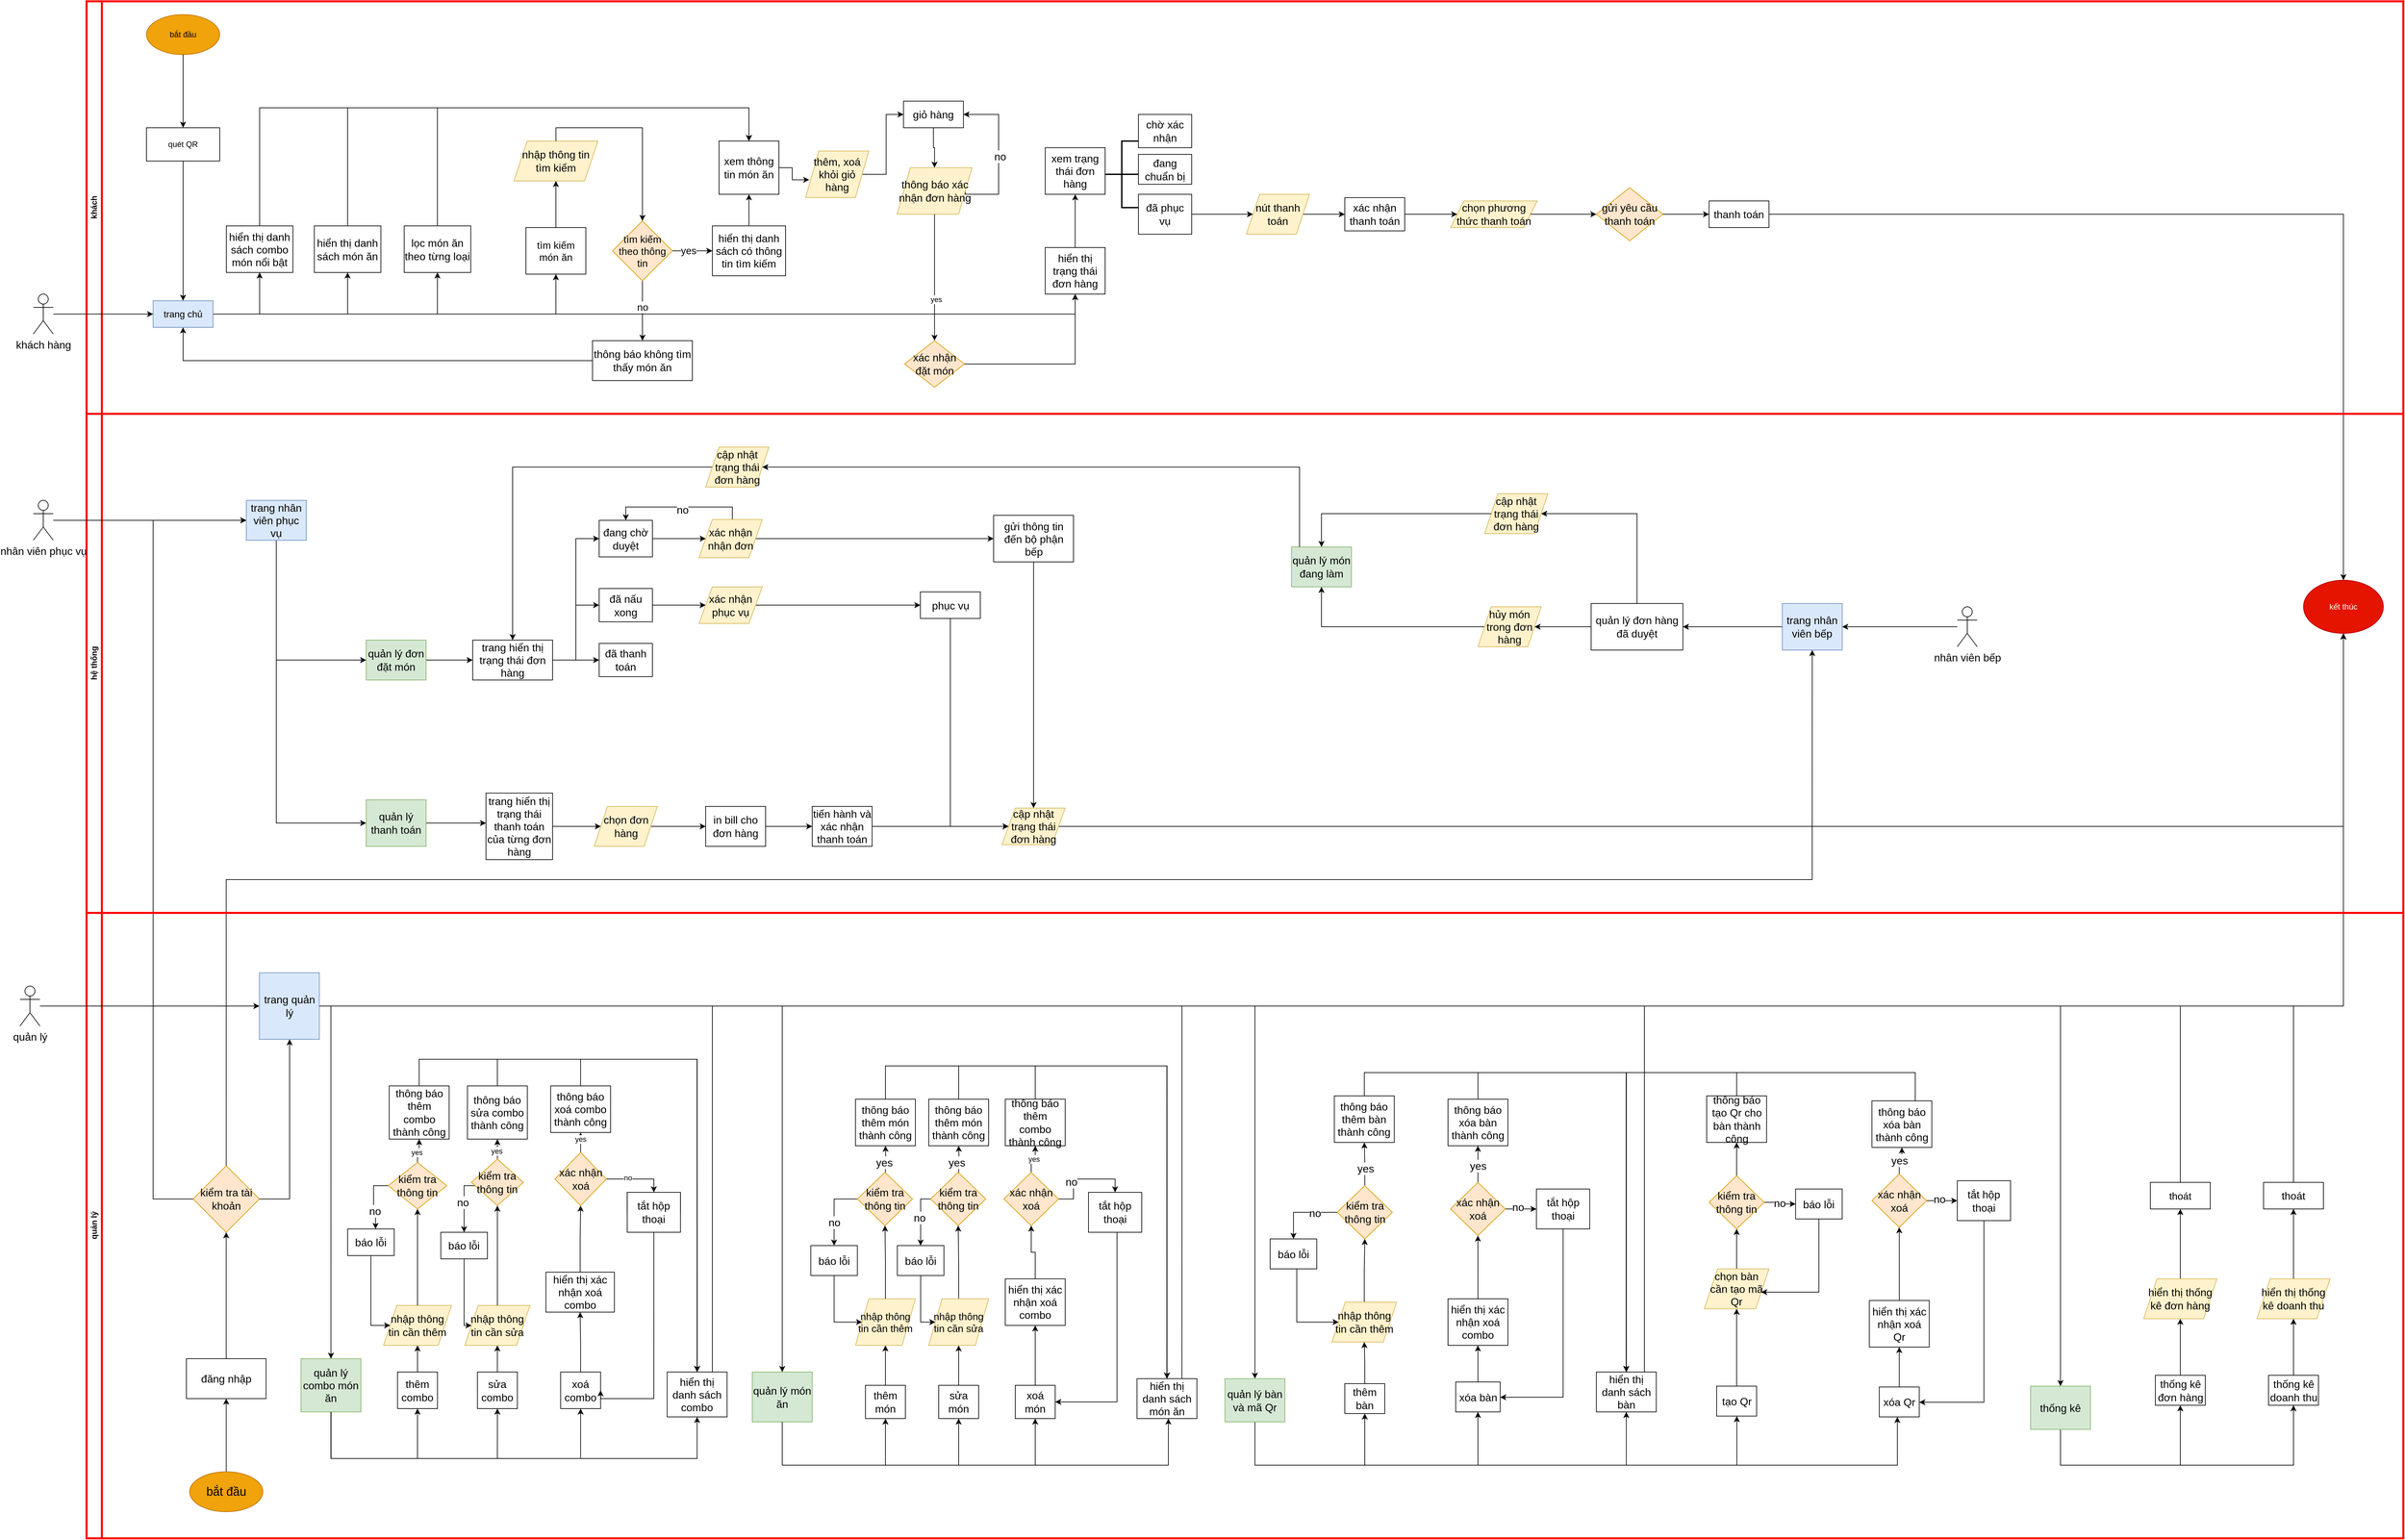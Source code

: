 <mxfile version="25.0.3" pages="3">
  <diagram id="lyzBDwEMLQQLgCGGaO-s" name="workfollow bản chính">
    <mxGraphModel dx="8266" dy="2268" grid="0" gridSize="10" guides="1" tooltips="1" connect="1" arrows="1" fold="1" page="1" pageScale="1" pageWidth="4681" pageHeight="3300" math="0" shadow="0">
      <root>
        <mxCell id="0" />
        <mxCell id="1" parent="0" />
        <mxCell id="6ZaGGLD91fArq_6YsTEY-2" style="edgeStyle=orthogonalEdgeStyle;rounded=0;orthogonalLoop=1;jettySize=auto;html=1;entryX=0;entryY=0.5;entryDx=0;entryDy=0;" parent="1" source="6ZaGGLD91fArq_6YsTEY-4" target="6ZaGGLD91fArq_6YsTEY-6" edge="1">
          <mxGeometry relative="1" as="geometry">
            <Array as="points">
              <mxPoint x="-3955" y="1590" />
            </Array>
          </mxGeometry>
        </mxCell>
        <mxCell id="6ZaGGLD91fArq_6YsTEY-3" style="edgeStyle=orthogonalEdgeStyle;rounded=0;orthogonalLoop=1;jettySize=auto;html=1;entryX=0;entryY=0.5;entryDx=0;entryDy=0;" parent="1" source="6ZaGGLD91fArq_6YsTEY-4" target="6ZaGGLD91fArq_6YsTEY-31" edge="1">
          <mxGeometry relative="1" as="geometry">
            <Array as="points">
              <mxPoint x="-3955" y="1835" />
            </Array>
          </mxGeometry>
        </mxCell>
        <mxCell id="6ZaGGLD91fArq_6YsTEY-4" value="trang nhân viên phục vụ" style="rounded=0;whiteSpace=wrap;html=1;fontSize=16;fillColor=#dae8fc;strokeColor=#6c8ebf;" parent="1" vertex="1">
          <mxGeometry x="-4000" y="1350" width="90" height="60" as="geometry" />
        </mxCell>
        <mxCell id="6ZaGGLD91fArq_6YsTEY-5" style="edgeStyle=orthogonalEdgeStyle;rounded=0;orthogonalLoop=1;jettySize=auto;html=1;entryX=0;entryY=0.5;entryDx=0;entryDy=0;" parent="1" source="6ZaGGLD91fArq_6YsTEY-6" target="6ZaGGLD91fArq_6YsTEY-9" edge="1">
          <mxGeometry relative="1" as="geometry" />
        </mxCell>
        <mxCell id="6ZaGGLD91fArq_6YsTEY-6" value="quản lý đơn đặt món" style="rounded=0;whiteSpace=wrap;html=1;fontSize=16;fillColor=#d5e8d4;strokeColor=#82b366;" parent="1" vertex="1">
          <mxGeometry x="-3820" y="1560" width="90" height="60" as="geometry" />
        </mxCell>
        <mxCell id="6ZaGGLD91fArq_6YsTEY-7" style="edgeStyle=orthogonalEdgeStyle;rounded=0;orthogonalLoop=1;jettySize=auto;html=1;entryX=0;entryY=0.5;entryDx=0;entryDy=0;" parent="1" source="6ZaGGLD91fArq_6YsTEY-9" target="6ZaGGLD91fArq_6YsTEY-20" edge="1">
          <mxGeometry relative="1" as="geometry" />
        </mxCell>
        <mxCell id="6ZaGGLD91fArq_6YsTEY-8" style="edgeStyle=orthogonalEdgeStyle;rounded=0;orthogonalLoop=1;jettySize=auto;html=1;entryX=0;entryY=0.5;entryDx=0;entryDy=0;" parent="1" source="6ZaGGLD91fArq_6YsTEY-9" target="6ZaGGLD91fArq_6YsTEY-22" edge="1">
          <mxGeometry relative="1" as="geometry" />
        </mxCell>
        <mxCell id="4mA3FA3nZvtB9v-GBf7p-15" style="edgeStyle=orthogonalEdgeStyle;rounded=0;orthogonalLoop=1;jettySize=auto;html=1;entryX=0;entryY=0.5;entryDx=0;entryDy=0;" edge="1" parent="1" source="6ZaGGLD91fArq_6YsTEY-9" target="4mA3FA3nZvtB9v-GBf7p-14">
          <mxGeometry relative="1" as="geometry" />
        </mxCell>
        <mxCell id="6ZaGGLD91fArq_6YsTEY-9" value="trang hiển thị trạng thái đơn hàng" style="rounded=0;whiteSpace=wrap;html=1;fontSize=16;" parent="1" vertex="1">
          <mxGeometry x="-3660" y="1560" width="120" height="60" as="geometry" />
        </mxCell>
        <mxCell id="6ZaGGLD91fArq_6YsTEY-17" style="edgeStyle=orthogonalEdgeStyle;rounded=0;orthogonalLoop=1;jettySize=auto;html=1;entryX=0.5;entryY=0;entryDx=0;entryDy=0;" parent="1" source="6ZaGGLD91fArq_6YsTEY-18" target="6ZaGGLD91fArq_6YsTEY-9" edge="1">
          <mxGeometry relative="1" as="geometry" />
        </mxCell>
        <mxCell id="6ZaGGLD91fArq_6YsTEY-30" style="edgeStyle=orthogonalEdgeStyle;rounded=0;orthogonalLoop=1;jettySize=auto;html=1;" parent="1" source="6ZaGGLD91fArq_6YsTEY-31" target="6ZaGGLD91fArq_6YsTEY-33" edge="1">
          <mxGeometry relative="1" as="geometry">
            <Array as="points">
              <mxPoint x="-3670" y="1835" />
              <mxPoint x="-3670" y="1835" />
            </Array>
          </mxGeometry>
        </mxCell>
        <mxCell id="6ZaGGLD91fArq_6YsTEY-31" value="quản lý thanh toán" style="rounded=0;whiteSpace=wrap;html=1;fontSize=16;fillColor=#d5e8d4;strokeColor=#82b366;" parent="1" vertex="1">
          <mxGeometry x="-3820" y="1800" width="90" height="70" as="geometry" />
        </mxCell>
        <mxCell id="6ZaGGLD91fArq_6YsTEY-32" style="edgeStyle=orthogonalEdgeStyle;rounded=0;orthogonalLoop=1;jettySize=auto;html=1;entryX=0;entryY=0.5;entryDx=0;entryDy=0;" parent="1" source="6ZaGGLD91fArq_6YsTEY-33" target="6ZaGGLD91fArq_6YsTEY-35" edge="1">
          <mxGeometry relative="1" as="geometry" />
        </mxCell>
        <mxCell id="6ZaGGLD91fArq_6YsTEY-33" value="trang hiển thị trạng thái thanh toán của từng đơn hàng" style="rounded=0;whiteSpace=wrap;html=1;fontSize=16;" parent="1" vertex="1">
          <mxGeometry x="-3640" y="1790" width="100" height="100" as="geometry" />
        </mxCell>
        <mxCell id="6ZaGGLD91fArq_6YsTEY-34" style="edgeStyle=orthogonalEdgeStyle;rounded=0;orthogonalLoop=1;jettySize=auto;html=1;entryX=0;entryY=0.5;entryDx=0;entryDy=0;" parent="1" source="6ZaGGLD91fArq_6YsTEY-35" target="6ZaGGLD91fArq_6YsTEY-37" edge="1">
          <mxGeometry relative="1" as="geometry" />
        </mxCell>
        <mxCell id="6ZaGGLD91fArq_6YsTEY-35" value="chọn đơn hàng" style="shape=parallelogram;perimeter=parallelogramPerimeter;whiteSpace=wrap;html=1;fixedSize=1;fillColor=#fff2cc;strokeColor=#d6b656;fontSize=16;" parent="1" vertex="1">
          <mxGeometry x="-3477.5" y="1810" width="95" height="60" as="geometry" />
        </mxCell>
        <mxCell id="6ZaGGLD91fArq_6YsTEY-36" style="edgeStyle=orthogonalEdgeStyle;rounded=0;orthogonalLoop=1;jettySize=auto;html=1;entryX=0;entryY=0.5;entryDx=0;entryDy=0;" parent="1" source="6ZaGGLD91fArq_6YsTEY-37" target="6ZaGGLD91fArq_6YsTEY-39" edge="1">
          <mxGeometry relative="1" as="geometry" />
        </mxCell>
        <mxCell id="6ZaGGLD91fArq_6YsTEY-37" value="in bill cho đơn hàng" style="rounded=0;whiteSpace=wrap;html=1;fontSize=16;" parent="1" vertex="1">
          <mxGeometry x="-3310" y="1810" width="90" height="60" as="geometry" />
        </mxCell>
        <mxCell id="4mA3FA3nZvtB9v-GBf7p-9" style="edgeStyle=orthogonalEdgeStyle;rounded=0;orthogonalLoop=1;jettySize=auto;html=1;" edge="1" parent="1" source="6ZaGGLD91fArq_6YsTEY-39" target="4mA3FA3nZvtB9v-GBf7p-8">
          <mxGeometry relative="1" as="geometry" />
        </mxCell>
        <mxCell id="6ZaGGLD91fArq_6YsTEY-39" value="tiến hành và xác nhận thanh toán" style="rounded=0;whiteSpace=wrap;html=1;fontSize=16;" parent="1" vertex="1">
          <mxGeometry x="-3150" y="1810" width="90" height="60" as="geometry" />
        </mxCell>
        <mxCell id="6ZaGGLD91fArq_6YsTEY-40" value="kiểm tra tài khoản" style="rhombus;whiteSpace=wrap;html=1;fillColor=#ffe6cc;strokeColor=#d79b00;fontSize=16;" parent="1" vertex="1">
          <mxGeometry x="-4080" y="2350" width="99.64" height="100" as="geometry" />
        </mxCell>
        <mxCell id="6ZaGGLD91fArq_6YsTEY-41" style="edgeStyle=orthogonalEdgeStyle;rounded=0;orthogonalLoop=1;jettySize=auto;html=1;entryX=0.5;entryY=0;entryDx=0;entryDy=0;" parent="1" source="6ZaGGLD91fArq_6YsTEY-43" target="6ZaGGLD91fArq_6YsTEY-136" edge="1">
          <mxGeometry relative="1" as="geometry" />
        </mxCell>
        <mxCell id="6ZaGGLD91fArq_6YsTEY-42" style="edgeStyle=orthogonalEdgeStyle;rounded=0;orthogonalLoop=1;jettySize=auto;html=1;" parent="1" source="6ZaGGLD91fArq_6YsTEY-43" target="6ZaGGLD91fArq_6YsTEY-213" edge="1">
          <mxGeometry relative="1" as="geometry" />
        </mxCell>
        <mxCell id="6ZaGGLD91fArq_6YsTEY-43" value="trang quản lý" style="rounded=0;whiteSpace=wrap;html=1;fontSize=16;fillColor=#dae8fc;strokeColor=#6c8ebf;" parent="1" vertex="1">
          <mxGeometry x="-3980.36" y="2060" width="90" height="100" as="geometry" />
        </mxCell>
        <mxCell id="6ZaGGLD91fArq_6YsTEY-44" style="edgeStyle=orthogonalEdgeStyle;rounded=0;orthogonalLoop=1;jettySize=auto;html=1;entryX=0.5;entryY=1;entryDx=0;entryDy=0;" parent="1" source="6ZaGGLD91fArq_6YsTEY-48" target="6ZaGGLD91fArq_6YsTEY-50" edge="1">
          <mxGeometry relative="1" as="geometry" />
        </mxCell>
        <mxCell id="6ZaGGLD91fArq_6YsTEY-45" value="yes" style="edgeLabel;html=1;align=center;verticalAlign=middle;resizable=0;points=[];" parent="6ZaGGLD91fArq_6YsTEY-44" vertex="1" connectable="0">
          <mxGeometry x="-0.2" y="2" relative="1" as="geometry">
            <mxPoint x="1" as="offset" />
          </mxGeometry>
        </mxCell>
        <mxCell id="6ZaGGLD91fArq_6YsTEY-46" style="edgeStyle=orthogonalEdgeStyle;rounded=0;orthogonalLoop=1;jettySize=auto;html=1;entryX=0.6;entryY=0;entryDx=0;entryDy=0;entryPerimeter=0;" parent="1" source="6ZaGGLD91fArq_6YsTEY-48" target="6ZaGGLD91fArq_6YsTEY-163" edge="1">
          <mxGeometry relative="1" as="geometry">
            <mxPoint x="-3808.86" y="2410" as="targetPoint" />
            <Array as="points">
              <mxPoint x="-3808.86" y="2380" />
              <mxPoint x="-3808.86" y="2420" />
            </Array>
          </mxGeometry>
        </mxCell>
        <mxCell id="6ZaGGLD91fArq_6YsTEY-47" value="no" style="edgeLabel;html=1;align=center;verticalAlign=middle;resizable=0;points=[];fontSize=16;" parent="6ZaGGLD91fArq_6YsTEY-46" vertex="1" connectable="0">
          <mxGeometry x="0.322" y="2" relative="1" as="geometry">
            <mxPoint as="offset" />
          </mxGeometry>
        </mxCell>
        <mxCell id="6ZaGGLD91fArq_6YsTEY-48" value="kiểm tra thông tin" style="rhombus;whiteSpace=wrap;html=1;fillColor=#ffe6cc;strokeColor=#d79b00;fontSize=16;" parent="1" vertex="1">
          <mxGeometry x="-3786.79" y="2345" width="87.86" height="70" as="geometry" />
        </mxCell>
        <mxCell id="6ZaGGLD91fArq_6YsTEY-49" style="edgeStyle=orthogonalEdgeStyle;rounded=0;orthogonalLoop=1;jettySize=auto;html=1;entryX=0.5;entryY=0;entryDx=0;entryDy=0;" parent="1" source="6ZaGGLD91fArq_6YsTEY-50" target="6ZaGGLD91fArq_6YsTEY-52" edge="1">
          <mxGeometry relative="1" as="geometry">
            <Array as="points">
              <mxPoint x="-3739.86" y="2190" />
              <mxPoint x="-3322.86" y="2190" />
            </Array>
          </mxGeometry>
        </mxCell>
        <mxCell id="6ZaGGLD91fArq_6YsTEY-50" value="thông báo thêm combo thành công" style="rounded=0;whiteSpace=wrap;html=1;fontSize=16;" parent="1" vertex="1">
          <mxGeometry x="-3785.36" y="2230" width="90" height="80" as="geometry" />
        </mxCell>
        <mxCell id="6ZaGGLD91fArq_6YsTEY-51" style="edgeStyle=orthogonalEdgeStyle;rounded=0;orthogonalLoop=1;jettySize=auto;html=1;entryX=0;entryY=0.5;entryDx=0;entryDy=0;" parent="1" source="6ZaGGLD91fArq_6YsTEY-52" target="6ZaGGLD91fArq_6YsTEY-105" edge="1">
          <mxGeometry relative="1" as="geometry">
            <Array as="points">
              <mxPoint x="-3300" y="2110" />
              <mxPoint x="-850" y="2110" />
              <mxPoint x="-850" y="1510" />
            </Array>
          </mxGeometry>
        </mxCell>
        <mxCell id="6ZaGGLD91fArq_6YsTEY-52" value="hiển thị danh sách combo" style="rounded=0;whiteSpace=wrap;html=1;fontSize=16;" parent="1" vertex="1">
          <mxGeometry x="-3367.86" y="2660" width="90" height="67.5" as="geometry" />
        </mxCell>
        <mxCell id="6ZaGGLD91fArq_6YsTEY-53" style="edgeStyle=orthogonalEdgeStyle;rounded=0;orthogonalLoop=1;jettySize=auto;html=1;entryX=0.5;entryY=0;entryDx=0;entryDy=0;" parent="1" source="6ZaGGLD91fArq_6YsTEY-57" target="6ZaGGLD91fArq_6YsTEY-59" edge="1">
          <mxGeometry relative="1" as="geometry">
            <Array as="points">
              <mxPoint x="-3672.86" y="2380" />
            </Array>
          </mxGeometry>
        </mxCell>
        <mxCell id="6ZaGGLD91fArq_6YsTEY-54" value="no" style="edgeLabel;html=1;align=center;verticalAlign=middle;resizable=0;points=[];fontSize=16;" parent="6ZaGGLD91fArq_6YsTEY-53" vertex="1" connectable="0">
          <mxGeometry x="-0.054" y="-2" relative="1" as="geometry">
            <mxPoint as="offset" />
          </mxGeometry>
        </mxCell>
        <mxCell id="6ZaGGLD91fArq_6YsTEY-55" style="edgeStyle=orthogonalEdgeStyle;rounded=0;orthogonalLoop=1;jettySize=auto;html=1;entryX=0.5;entryY=1;entryDx=0;entryDy=0;" parent="1" source="6ZaGGLD91fArq_6YsTEY-57" target="6ZaGGLD91fArq_6YsTEY-61" edge="1">
          <mxGeometry relative="1" as="geometry" />
        </mxCell>
        <mxCell id="6ZaGGLD91fArq_6YsTEY-56" value="yes" style="edgeLabel;html=1;align=center;verticalAlign=middle;resizable=0;points=[];" parent="6ZaGGLD91fArq_6YsTEY-55" vertex="1" connectable="0">
          <mxGeometry x="-0.2" y="1" relative="1" as="geometry">
            <mxPoint as="offset" />
          </mxGeometry>
        </mxCell>
        <mxCell id="6ZaGGLD91fArq_6YsTEY-57" value="kiểm tra thông tin" style="rhombus;whiteSpace=wrap;html=1;fillColor=#ffe6cc;strokeColor=#d79b00;fontSize=16;" parent="1" vertex="1">
          <mxGeometry x="-3661.79" y="2340" width="77.86" height="70" as="geometry" />
        </mxCell>
        <mxCell id="6ZaGGLD91fArq_6YsTEY-58" style="edgeStyle=orthogonalEdgeStyle;rounded=0;orthogonalLoop=1;jettySize=auto;html=1;entryX=0;entryY=0.5;entryDx=0;entryDy=0;" parent="1" source="6ZaGGLD91fArq_6YsTEY-59" target="6ZaGGLD91fArq_6YsTEY-122" edge="1">
          <mxGeometry relative="1" as="geometry">
            <Array as="points">
              <mxPoint x="-3673" y="2590" />
            </Array>
          </mxGeometry>
        </mxCell>
        <mxCell id="6ZaGGLD91fArq_6YsTEY-59" value="báo lỗi" style="rounded=0;whiteSpace=wrap;html=1;fontSize=16;" parent="1" vertex="1">
          <mxGeometry x="-3707.86" y="2450" width="70" height="40" as="geometry" />
        </mxCell>
        <mxCell id="6ZaGGLD91fArq_6YsTEY-60" style="edgeStyle=orthogonalEdgeStyle;rounded=0;orthogonalLoop=1;jettySize=auto;html=1;entryX=0.5;entryY=0;entryDx=0;entryDy=0;" parent="1" source="6ZaGGLD91fArq_6YsTEY-61" target="6ZaGGLD91fArq_6YsTEY-52" edge="1">
          <mxGeometry relative="1" as="geometry">
            <Array as="points">
              <mxPoint x="-3622.86" y="2190" />
              <mxPoint x="-3322.86" y="2190" />
            </Array>
          </mxGeometry>
        </mxCell>
        <mxCell id="6ZaGGLD91fArq_6YsTEY-61" value="thông báo sửa combo thành công" style="rounded=0;whiteSpace=wrap;html=1;fontSize=16;" parent="1" vertex="1">
          <mxGeometry x="-3667.86" y="2230" width="90" height="80" as="geometry" />
        </mxCell>
        <mxCell id="6ZaGGLD91fArq_6YsTEY-62" style="edgeStyle=orthogonalEdgeStyle;rounded=0;orthogonalLoop=1;jettySize=auto;html=1;entryX=0.5;entryY=1;entryDx=0;entryDy=0;" parent="1" source="6ZaGGLD91fArq_6YsTEY-66" target="6ZaGGLD91fArq_6YsTEY-70" edge="1">
          <mxGeometry relative="1" as="geometry" />
        </mxCell>
        <mxCell id="6ZaGGLD91fArq_6YsTEY-63" value="yes" style="edgeLabel;html=1;align=center;verticalAlign=middle;resizable=0;points=[];" parent="6ZaGGLD91fArq_6YsTEY-62" vertex="1" connectable="0">
          <mxGeometry x="0.36" relative="1" as="geometry">
            <mxPoint as="offset" />
          </mxGeometry>
        </mxCell>
        <mxCell id="6ZaGGLD91fArq_6YsTEY-64" style="edgeStyle=orthogonalEdgeStyle;rounded=0;orthogonalLoop=1;jettySize=auto;html=1;entryX=0.5;entryY=0;entryDx=0;entryDy=0;" parent="1" source="6ZaGGLD91fArq_6YsTEY-66" target="6ZaGGLD91fArq_6YsTEY-71" edge="1">
          <mxGeometry relative="1" as="geometry" />
        </mxCell>
        <mxCell id="6ZaGGLD91fArq_6YsTEY-65" value="no" style="edgeLabel;html=1;align=center;verticalAlign=middle;resizable=0;points=[];" parent="6ZaGGLD91fArq_6YsTEY-64" vertex="1" connectable="0">
          <mxGeometry x="-0.295" y="2" relative="1" as="geometry">
            <mxPoint as="offset" />
          </mxGeometry>
        </mxCell>
        <mxCell id="6ZaGGLD91fArq_6YsTEY-66" value="xác nhận xoá" style="rhombus;whiteSpace=wrap;html=1;fillColor=#ffe6cc;strokeColor=#d79b00;fontSize=16;" parent="1" vertex="1">
          <mxGeometry x="-3536.43" y="2330" width="77.14" height="80" as="geometry" />
        </mxCell>
        <mxCell id="6ZaGGLD91fArq_6YsTEY-67" style="edgeStyle=orthogonalEdgeStyle;rounded=0;orthogonalLoop=1;jettySize=auto;html=1;" parent="1" source="6ZaGGLD91fArq_6YsTEY-68" target="6ZaGGLD91fArq_6YsTEY-66" edge="1">
          <mxGeometry relative="1" as="geometry" />
        </mxCell>
        <mxCell id="6ZaGGLD91fArq_6YsTEY-68" value="hiển thị xác nhận xoá combo" style="rounded=0;whiteSpace=wrap;html=1;fontSize=16;" parent="1" vertex="1">
          <mxGeometry x="-3550" y="2510" width="102.86" height="60" as="geometry" />
        </mxCell>
        <mxCell id="6ZaGGLD91fArq_6YsTEY-69" style="edgeStyle=orthogonalEdgeStyle;rounded=0;orthogonalLoop=1;jettySize=auto;html=1;entryX=0.5;entryY=0;entryDx=0;entryDy=0;" parent="1" source="6ZaGGLD91fArq_6YsTEY-70" target="6ZaGGLD91fArq_6YsTEY-52" edge="1">
          <mxGeometry relative="1" as="geometry">
            <Array as="points">
              <mxPoint x="-3497.86" y="2190" />
              <mxPoint x="-3322.86" y="2190" />
            </Array>
          </mxGeometry>
        </mxCell>
        <mxCell id="6ZaGGLD91fArq_6YsTEY-70" value="thông báo xoá combo thành công" style="rounded=0;whiteSpace=wrap;html=1;fontSize=16;" parent="1" vertex="1">
          <mxGeometry x="-3542.86" y="2230" width="90" height="70" as="geometry" />
        </mxCell>
        <mxCell id="6ZaGGLD91fArq_6YsTEY-71" value="tắt hộp thoại" style="rounded=0;whiteSpace=wrap;html=1;" parent="1" vertex="1">
          <mxGeometry x="-3427.86" y="2390" width="80" height="30" as="geometry" />
        </mxCell>
        <mxCell id="6ZaGGLD91fArq_6YsTEY-72" style="edgeStyle=orthogonalEdgeStyle;rounded=0;orthogonalLoop=1;jettySize=auto;html=1;entryX=0.5;entryY=0;entryDx=0;entryDy=0;fontSize=16;" parent="1" source="6ZaGGLD91fArq_6YsTEY-74" target="6ZaGGLD91fArq_6YsTEY-79" edge="1">
          <mxGeometry relative="1" as="geometry">
            <Array as="points">
              <mxPoint x="-3117.14" y="2400" />
            </Array>
          </mxGeometry>
        </mxCell>
        <mxCell id="6ZaGGLD91fArq_6YsTEY-73" value="no" style="edgeLabel;html=1;align=center;verticalAlign=middle;resizable=0;points=[];fontSize=16;" parent="6ZaGGLD91fArq_6YsTEY-72" vertex="1" connectable="0">
          <mxGeometry x="0.321" relative="1" as="geometry">
            <mxPoint as="offset" />
          </mxGeometry>
        </mxCell>
        <mxCell id="6ZaGGLD91fArq_6YsTEY-74" value="kiểm tra thông tin" style="rhombus;whiteSpace=wrap;html=1;fillColor=#ffe6cc;strokeColor=#d79b00;fontSize=16;" parent="1" vertex="1">
          <mxGeometry x="-3082.14" y="2360" width="82.86" height="80" as="geometry" />
        </mxCell>
        <mxCell id="6ZaGGLD91fArq_6YsTEY-75" style="edgeStyle=orthogonalEdgeStyle;rounded=0;orthogonalLoop=1;jettySize=auto;html=1;exitX=0;exitY=0.5;exitDx=0;exitDy=0;entryX=0.5;entryY=0;entryDx=0;entryDy=0;fontSize=16;" parent="1" source="6ZaGGLD91fArq_6YsTEY-77" target="6ZaGGLD91fArq_6YsTEY-88" edge="1">
          <mxGeometry relative="1" as="geometry">
            <Array as="points">
              <mxPoint x="-2987.14" y="2400" />
            </Array>
          </mxGeometry>
        </mxCell>
        <mxCell id="6ZaGGLD91fArq_6YsTEY-76" value="no" style="edgeLabel;html=1;align=center;verticalAlign=middle;resizable=0;points=[];fontSize=16;" parent="6ZaGGLD91fArq_6YsTEY-75" vertex="1" connectable="0">
          <mxGeometry x="-0.005" y="-2" relative="1" as="geometry">
            <mxPoint as="offset" />
          </mxGeometry>
        </mxCell>
        <mxCell id="6ZaGGLD91fArq_6YsTEY-77" value="kiểm tra thông tin" style="rhombus;whiteSpace=wrap;html=1;fillColor=#ffe6cc;strokeColor=#d79b00;fontSize=16;" parent="1" vertex="1">
          <mxGeometry x="-2972.14" y="2360" width="82.86" height="80" as="geometry" />
        </mxCell>
        <mxCell id="6ZaGGLD91fArq_6YsTEY-78" style="edgeStyle=orthogonalEdgeStyle;rounded=0;orthogonalLoop=1;jettySize=auto;html=1;entryX=0;entryY=0.5;entryDx=0;entryDy=0;" parent="1" source="6ZaGGLD91fArq_6YsTEY-79" target="6ZaGGLD91fArq_6YsTEY-128" edge="1">
          <mxGeometry relative="1" as="geometry">
            <Array as="points">
              <mxPoint x="-3117.14" y="2585" />
            </Array>
          </mxGeometry>
        </mxCell>
        <mxCell id="6ZaGGLD91fArq_6YsTEY-79" value="báo lỗi" style="rounded=0;whiteSpace=wrap;html=1;fontSize=16;" parent="1" vertex="1">
          <mxGeometry x="-3152.14" y="2470" width="70" height="45" as="geometry" />
        </mxCell>
        <mxCell id="6ZaGGLD91fArq_6YsTEY-80" style="edgeStyle=orthogonalEdgeStyle;rounded=0;orthogonalLoop=1;jettySize=auto;html=1;entryX=0.5;entryY=1;entryDx=0;entryDy=0;exitX=0.5;exitY=0;exitDx=0;exitDy=0;" parent="1" source="6ZaGGLD91fArq_6YsTEY-40" target="6ZaGGLD91fArq_6YsTEY-161" edge="1">
          <mxGeometry relative="1" as="geometry">
            <mxPoint x="-4015.0" y="2361.043" as="sourcePoint" />
            <Array as="points">
              <mxPoint x="-4030" y="1920" />
              <mxPoint x="-1648" y="1920" />
            </Array>
          </mxGeometry>
        </mxCell>
        <mxCell id="6ZaGGLD91fArq_6YsTEY-81" style="edgeStyle=orthogonalEdgeStyle;rounded=0;orthogonalLoop=1;jettySize=auto;html=1;exitX=1;exitY=0.5;exitDx=0;exitDy=0;" parent="1" source="6ZaGGLD91fArq_6YsTEY-40" target="6ZaGGLD91fArq_6YsTEY-43" edge="1">
          <mxGeometry relative="1" as="geometry">
            <mxPoint x="-3980.36" y="2380" as="sourcePoint" />
            <Array as="points">
              <mxPoint x="-3935" y="2400" />
            </Array>
          </mxGeometry>
        </mxCell>
        <mxCell id="6ZaGGLD91fArq_6YsTEY-82" value="tắt hộp thoại" style="rounded=0;whiteSpace=wrap;html=1;fontSize=16;" parent="1" vertex="1">
          <mxGeometry x="-3427.86" y="2390" width="80" height="60" as="geometry" />
        </mxCell>
        <mxCell id="6ZaGGLD91fArq_6YsTEY-83" style="edgeStyle=orthogonalEdgeStyle;rounded=0;orthogonalLoop=1;jettySize=auto;html=1;entryX=0.5;entryY=1;entryDx=0;entryDy=0;" parent="1" target="6ZaGGLD91fArq_6YsTEY-90" edge="1">
          <mxGeometry relative="1" as="geometry">
            <mxPoint x="-3040.0" y="2360.0" as="sourcePoint" />
          </mxGeometry>
        </mxCell>
        <mxCell id="6ZaGGLD91fArq_6YsTEY-84" value="yes" style="edgeLabel;html=1;align=center;verticalAlign=middle;resizable=0;points=[];fontSize=16;" parent="6ZaGGLD91fArq_6YsTEY-83" vertex="1" connectable="0">
          <mxGeometry x="-0.246" y="3" relative="1" as="geometry">
            <mxPoint as="offset" />
          </mxGeometry>
        </mxCell>
        <mxCell id="6ZaGGLD91fArq_6YsTEY-85" style="edgeStyle=orthogonalEdgeStyle;rounded=0;orthogonalLoop=1;jettySize=auto;html=1;" parent="1" target="6ZaGGLD91fArq_6YsTEY-92" edge="1">
          <mxGeometry relative="1" as="geometry">
            <mxPoint x="-2930.0" y="2360.0" as="sourcePoint" />
          </mxGeometry>
        </mxCell>
        <mxCell id="6ZaGGLD91fArq_6YsTEY-86" value="yes" style="edgeLabel;html=1;align=center;verticalAlign=middle;resizable=0;points=[];fontSize=16;" parent="6ZaGGLD91fArq_6YsTEY-85" vertex="1" connectable="0">
          <mxGeometry x="-0.246" y="4" relative="1" as="geometry">
            <mxPoint as="offset" />
          </mxGeometry>
        </mxCell>
        <mxCell id="6ZaGGLD91fArq_6YsTEY-87" style="edgeStyle=orthogonalEdgeStyle;rounded=0;orthogonalLoop=1;jettySize=auto;html=1;entryX=0;entryY=0.5;entryDx=0;entryDy=0;" parent="1" source="6ZaGGLD91fArq_6YsTEY-88" target="6ZaGGLD91fArq_6YsTEY-130" edge="1">
          <mxGeometry relative="1" as="geometry">
            <Array as="points">
              <mxPoint x="-2987.14" y="2585" />
            </Array>
          </mxGeometry>
        </mxCell>
        <mxCell id="6ZaGGLD91fArq_6YsTEY-88" value="báo lỗi" style="rounded=0;whiteSpace=wrap;html=1;fontSize=16;" parent="1" vertex="1">
          <mxGeometry x="-3022.14" y="2470" width="70" height="45" as="geometry" />
        </mxCell>
        <mxCell id="6ZaGGLD91fArq_6YsTEY-89" style="edgeStyle=orthogonalEdgeStyle;rounded=0;orthogonalLoop=1;jettySize=auto;html=1;entryX=0.5;entryY=0;entryDx=0;entryDy=0;" parent="1" source="6ZaGGLD91fArq_6YsTEY-90" target="6ZaGGLD91fArq_6YsTEY-93" edge="1">
          <mxGeometry relative="1" as="geometry">
            <Array as="points">
              <mxPoint x="-3040.14" y="2200" />
              <mxPoint x="-2617.14" y="2200" />
            </Array>
          </mxGeometry>
        </mxCell>
        <mxCell id="6ZaGGLD91fArq_6YsTEY-90" value="thông báo thêm món thành công" style="rounded=0;whiteSpace=wrap;html=1;fontSize=16;" parent="1" vertex="1">
          <mxGeometry x="-3085.0" y="2250" width="90" height="70" as="geometry" />
        </mxCell>
        <mxCell id="6ZaGGLD91fArq_6YsTEY-91" style="edgeStyle=orthogonalEdgeStyle;rounded=0;orthogonalLoop=1;jettySize=auto;html=1;entryX=0.5;entryY=0;entryDx=0;entryDy=0;" parent="1" source="6ZaGGLD91fArq_6YsTEY-92" target="6ZaGGLD91fArq_6YsTEY-93" edge="1">
          <mxGeometry relative="1" as="geometry">
            <Array as="points">
              <mxPoint x="-2930.14" y="2200" />
              <mxPoint x="-2617.14" y="2200" />
            </Array>
          </mxGeometry>
        </mxCell>
        <mxCell id="6ZaGGLD91fArq_6YsTEY-92" value="thông báo thêm món thành công" style="rounded=0;whiteSpace=wrap;html=1;fontSize=16;" parent="1" vertex="1">
          <mxGeometry x="-2975.0" y="2250" width="90" height="70" as="geometry" />
        </mxCell>
        <mxCell id="6ZaGGLD91fArq_6YsTEY-93" value="hiển thị danh sách món ăn" style="rounded=0;whiteSpace=wrap;html=1;fontSize=16;" parent="1" vertex="1">
          <mxGeometry x="-2662.14" y="2670" width="90" height="60" as="geometry" />
        </mxCell>
        <mxCell id="6ZaGGLD91fArq_6YsTEY-94" style="edgeStyle=orthogonalEdgeStyle;rounded=0;orthogonalLoop=1;jettySize=auto;html=1;fontSize=16;" parent="1" source="6ZaGGLD91fArq_6YsTEY-95" target="6ZaGGLD91fArq_6YsTEY-100" edge="1">
          <mxGeometry relative="1" as="geometry" />
        </mxCell>
        <mxCell id="6ZaGGLD91fArq_6YsTEY-95" value="hiển thị xác nhận xoá combo" style="rounded=0;whiteSpace=wrap;html=1;fontSize=16;" parent="1" vertex="1">
          <mxGeometry x="-2860.0" y="2520" width="90" height="70" as="geometry" />
        </mxCell>
        <mxCell id="6ZaGGLD91fArq_6YsTEY-96" style="edgeStyle=orthogonalEdgeStyle;rounded=0;orthogonalLoop=1;jettySize=auto;html=1;" parent="1" source="6ZaGGLD91fArq_6YsTEY-100" target="6ZaGGLD91fArq_6YsTEY-102" edge="1">
          <mxGeometry relative="1" as="geometry" />
        </mxCell>
        <mxCell id="6ZaGGLD91fArq_6YsTEY-97" value="yes" style="edgeLabel;html=1;align=center;verticalAlign=middle;resizable=0;points=[];" parent="6ZaGGLD91fArq_6YsTEY-96" vertex="1" connectable="0">
          <mxGeometry x="0.158" y="2" relative="1" as="geometry">
            <mxPoint as="offset" />
          </mxGeometry>
        </mxCell>
        <mxCell id="6ZaGGLD91fArq_6YsTEY-98" style="edgeStyle=orthogonalEdgeStyle;rounded=0;orthogonalLoop=1;jettySize=auto;html=1;entryX=0.5;entryY=0;entryDx=0;entryDy=0;" parent="1" source="6ZaGGLD91fArq_6YsTEY-100" target="6ZaGGLD91fArq_6YsTEY-104" edge="1">
          <mxGeometry relative="1" as="geometry" />
        </mxCell>
        <mxCell id="6ZaGGLD91fArq_6YsTEY-99" value="no" style="edgeLabel;html=1;align=center;verticalAlign=middle;resizable=0;points=[];fontSize=16;" parent="6ZaGGLD91fArq_6YsTEY-98" vertex="1" connectable="0">
          <mxGeometry x="-0.28" y="3" relative="1" as="geometry">
            <mxPoint x="-1" as="offset" />
          </mxGeometry>
        </mxCell>
        <mxCell id="6ZaGGLD91fArq_6YsTEY-100" value="xác nhận xoá" style="rhombus;whiteSpace=wrap;html=1;fillColor=#ffe6cc;strokeColor=#d79b00;fontSize=16;" parent="1" vertex="1">
          <mxGeometry x="-2862.14" y="2360" width="82.14" height="80" as="geometry" />
        </mxCell>
        <mxCell id="6ZaGGLD91fArq_6YsTEY-101" style="edgeStyle=orthogonalEdgeStyle;rounded=0;orthogonalLoop=1;jettySize=auto;html=1;entryX=0.5;entryY=0;entryDx=0;entryDy=0;" parent="1" source="6ZaGGLD91fArq_6YsTEY-102" target="6ZaGGLD91fArq_6YsTEY-93" edge="1">
          <mxGeometry relative="1" as="geometry">
            <Array as="points">
              <mxPoint x="-2815.14" y="2200" />
              <mxPoint x="-2617.14" y="2200" />
            </Array>
          </mxGeometry>
        </mxCell>
        <mxCell id="6ZaGGLD91fArq_6YsTEY-102" value="thông báo thêm combo thành công" style="rounded=0;whiteSpace=wrap;html=1;fontSize=16;" parent="1" vertex="1">
          <mxGeometry x="-2860.0" y="2250" width="90" height="70" as="geometry" />
        </mxCell>
        <mxCell id="6ZaGGLD91fArq_6YsTEY-103" style="edgeStyle=orthogonalEdgeStyle;rounded=0;orthogonalLoop=1;jettySize=auto;html=1;entryX=1;entryY=0.5;entryDx=0;entryDy=0;" parent="1" source="6ZaGGLD91fArq_6YsTEY-104" target="6ZaGGLD91fArq_6YsTEY-127" edge="1">
          <mxGeometry relative="1" as="geometry">
            <Array as="points">
              <mxPoint x="-2692.14" y="2705" />
            </Array>
          </mxGeometry>
        </mxCell>
        <mxCell id="6ZaGGLD91fArq_6YsTEY-104" value="tắt hộp thoại" style="rounded=0;whiteSpace=wrap;html=1;fontSize=16;" parent="1" vertex="1">
          <mxGeometry x="-2735.0" y="2390" width="80" height="60" as="geometry" />
        </mxCell>
        <mxCell id="6ZaGGLD91fArq_6YsTEY-106" style="edgeStyle=orthogonalEdgeStyle;rounded=0;orthogonalLoop=1;jettySize=auto;html=1;exitX=0.75;exitY=0;exitDx=0;exitDy=0;entryX=0;entryY=0.5;entryDx=0;entryDy=0;" parent="1" source="6ZaGGLD91fArq_6YsTEY-93" target="6ZaGGLD91fArq_6YsTEY-105" edge="1">
          <mxGeometry relative="1" as="geometry">
            <Array as="points">
              <mxPoint x="-2595" y="2110" />
              <mxPoint x="-850" y="2110" />
              <mxPoint x="-850" y="1510" />
            </Array>
          </mxGeometry>
        </mxCell>
        <mxCell id="6ZaGGLD91fArq_6YsTEY-107" value="đăng nhập" style="rounded=0;whiteSpace=wrap;html=1;fontSize=16;" parent="1" vertex="1">
          <mxGeometry x="-4090" y="2640" width="119.64" height="60" as="geometry" />
        </mxCell>
        <mxCell id="6ZaGGLD91fArq_6YsTEY-108" style="edgeStyle=orthogonalEdgeStyle;rounded=0;orthogonalLoop=1;jettySize=auto;html=1;entryX=0.5;entryY=1;entryDx=0;entryDy=0;" parent="1" source="6ZaGGLD91fArq_6YsTEY-111" target="6ZaGGLD91fArq_6YsTEY-117" edge="1">
          <mxGeometry relative="1" as="geometry">
            <Array as="points">
              <mxPoint x="-3872.86" y="2790" />
              <mxPoint x="-3742.86" y="2790" />
            </Array>
          </mxGeometry>
        </mxCell>
        <mxCell id="6ZaGGLD91fArq_6YsTEY-109" style="edgeStyle=orthogonalEdgeStyle;rounded=0;orthogonalLoop=1;jettySize=auto;html=1;entryX=0.5;entryY=1;entryDx=0;entryDy=0;" parent="1" source="6ZaGGLD91fArq_6YsTEY-111" target="6ZaGGLD91fArq_6YsTEY-119" edge="1">
          <mxGeometry relative="1" as="geometry">
            <Array as="points">
              <mxPoint x="-3872.86" y="2790" />
              <mxPoint x="-3622.86" y="2790" />
            </Array>
          </mxGeometry>
        </mxCell>
        <mxCell id="6ZaGGLD91fArq_6YsTEY-110" style="edgeStyle=orthogonalEdgeStyle;rounded=0;orthogonalLoop=1;jettySize=auto;html=1;entryX=0.5;entryY=1;entryDx=0;entryDy=0;" parent="1" source="6ZaGGLD91fArq_6YsTEY-111" target="6ZaGGLD91fArq_6YsTEY-120" edge="1">
          <mxGeometry relative="1" as="geometry">
            <Array as="points">
              <mxPoint x="-3872.86" y="2790" />
              <mxPoint x="-3497.86" y="2790" />
            </Array>
          </mxGeometry>
        </mxCell>
        <mxCell id="6ZaGGLD91fArq_6YsTEY-111" value="quản lý combo món ăn" style="rounded=0;whiteSpace=wrap;html=1;fontSize=16;fillColor=#d5e8d4;strokeColor=#82b366;" parent="1" vertex="1">
          <mxGeometry x="-3917.86" y="2640" width="90" height="80" as="geometry" />
        </mxCell>
        <mxCell id="6ZaGGLD91fArq_6YsTEY-112" style="edgeStyle=orthogonalEdgeStyle;rounded=0;orthogonalLoop=1;jettySize=auto;html=1;entryX=0.5;entryY=1;entryDx=0;entryDy=0;" parent="1" source="6ZaGGLD91fArq_6YsTEY-115" target="6ZaGGLD91fArq_6YsTEY-124" edge="1">
          <mxGeometry relative="1" as="geometry">
            <Array as="points">
              <mxPoint x="-3195" y="2800" />
              <mxPoint x="-3040.0" y="2800" />
            </Array>
          </mxGeometry>
        </mxCell>
        <mxCell id="6ZaGGLD91fArq_6YsTEY-113" style="edgeStyle=orthogonalEdgeStyle;rounded=0;orthogonalLoop=1;jettySize=auto;html=1;entryX=0.5;entryY=1;entryDx=0;entryDy=0;" parent="1" source="6ZaGGLD91fArq_6YsTEY-115" target="6ZaGGLD91fArq_6YsTEY-126" edge="1">
          <mxGeometry relative="1" as="geometry">
            <Array as="points">
              <mxPoint x="-3195" y="2800" />
              <mxPoint x="-2930.0" y="2800" />
            </Array>
          </mxGeometry>
        </mxCell>
        <mxCell id="6ZaGGLD91fArq_6YsTEY-114" style="edgeStyle=orthogonalEdgeStyle;rounded=0;orthogonalLoop=1;jettySize=auto;html=1;entryX=0.5;entryY=1;entryDx=0;entryDy=0;" parent="1" source="6ZaGGLD91fArq_6YsTEY-115" target="6ZaGGLD91fArq_6YsTEY-127" edge="1">
          <mxGeometry relative="1" as="geometry">
            <Array as="points">
              <mxPoint x="-3195" y="2800" />
              <mxPoint x="-2815.0" y="2800" />
            </Array>
          </mxGeometry>
        </mxCell>
        <mxCell id="6ZaGGLD91fArq_6YsTEY-115" value="quản lý món ăn" style="rounded=0;whiteSpace=wrap;html=1;fontSize=16;fillColor=#d5e8d4;strokeColor=#82b366;" parent="1" vertex="1">
          <mxGeometry x="-3240" y="2660" width="90" height="75" as="geometry" />
        </mxCell>
        <mxCell id="6ZaGGLD91fArq_6YsTEY-116" style="edgeStyle=orthogonalEdgeStyle;rounded=0;orthogonalLoop=1;jettySize=auto;html=1;entryX=0.5;entryY=1;entryDx=0;entryDy=0;" parent="1" source="6ZaGGLD91fArq_6YsTEY-117" target="6ZaGGLD91fArq_6YsTEY-121" edge="1">
          <mxGeometry relative="1" as="geometry" />
        </mxCell>
        <mxCell id="6ZaGGLD91fArq_6YsTEY-117" value="thêm combo" style="rounded=0;whiteSpace=wrap;html=1;fontSize=16;" parent="1" vertex="1">
          <mxGeometry x="-3772.86" y="2660" width="60" height="55" as="geometry" />
        </mxCell>
        <mxCell id="6ZaGGLD91fArq_6YsTEY-118" style="edgeStyle=orthogonalEdgeStyle;rounded=0;orthogonalLoop=1;jettySize=auto;html=1;" parent="1" source="6ZaGGLD91fArq_6YsTEY-119" target="6ZaGGLD91fArq_6YsTEY-122" edge="1">
          <mxGeometry relative="1" as="geometry" />
        </mxCell>
        <mxCell id="6ZaGGLD91fArq_6YsTEY-119" value="sửa combo" style="rounded=0;whiteSpace=wrap;html=1;fontSize=16;" parent="1" vertex="1">
          <mxGeometry x="-3652.86" y="2660" width="60" height="55" as="geometry" />
        </mxCell>
        <mxCell id="6ZaGGLD91fArq_6YsTEY-120" value="xoá combo" style="rounded=0;whiteSpace=wrap;html=1;fontSize=16;" parent="1" vertex="1">
          <mxGeometry x="-3527.86" y="2660" width="60" height="55" as="geometry" />
        </mxCell>
        <mxCell id="6ZaGGLD91fArq_6YsTEY-121" value="nhập thông tin cần thêm" style="shape=parallelogram;perimeter=parallelogramPerimeter;whiteSpace=wrap;html=1;fixedSize=1;fillColor=#fff2cc;strokeColor=#d6b656;fontSize=16;" parent="1" vertex="1">
          <mxGeometry x="-3793.93" y="2560" width="102.14" height="60" as="geometry" />
        </mxCell>
        <mxCell id="6ZaGGLD91fArq_6YsTEY-122" value="nhập thông tin cần sửa" style="shape=parallelogram;perimeter=parallelogramPerimeter;whiteSpace=wrap;html=1;fixedSize=1;fillColor=#fff2cc;strokeColor=#d6b656;fontSize=16;" parent="1" vertex="1">
          <mxGeometry x="-3671.79" y="2560" width="97.86" height="60" as="geometry" />
        </mxCell>
        <mxCell id="6ZaGGLD91fArq_6YsTEY-123" style="edgeStyle=orthogonalEdgeStyle;rounded=0;orthogonalLoop=1;jettySize=auto;html=1;entryX=0.5;entryY=1;entryDx=0;entryDy=0;" parent="1" source="6ZaGGLD91fArq_6YsTEY-124" target="6ZaGGLD91fArq_6YsTEY-128" edge="1">
          <mxGeometry relative="1" as="geometry" />
        </mxCell>
        <mxCell id="6ZaGGLD91fArq_6YsTEY-124" value="thêm món" style="rounded=0;whiteSpace=wrap;html=1;fontSize=16;" parent="1" vertex="1">
          <mxGeometry x="-3070.0" y="2680" width="60" height="50" as="geometry" />
        </mxCell>
        <mxCell id="6ZaGGLD91fArq_6YsTEY-125" style="edgeStyle=orthogonalEdgeStyle;rounded=0;orthogonalLoop=1;jettySize=auto;html=1;entryX=0.5;entryY=1;entryDx=0;entryDy=0;" parent="1" source="6ZaGGLD91fArq_6YsTEY-126" target="6ZaGGLD91fArq_6YsTEY-130" edge="1">
          <mxGeometry relative="1" as="geometry" />
        </mxCell>
        <mxCell id="6ZaGGLD91fArq_6YsTEY-126" value="sửa món" style="rounded=0;whiteSpace=wrap;html=1;fontSize=16;" parent="1" vertex="1">
          <mxGeometry x="-2960.0" y="2680" width="60" height="50" as="geometry" />
        </mxCell>
        <mxCell id="6ZaGGLD91fArq_6YsTEY-127" value="xoá món" style="rounded=0;whiteSpace=wrap;html=1;fontSize=16;" parent="1" vertex="1">
          <mxGeometry x="-2845.0" y="2680" width="60" height="50" as="geometry" />
        </mxCell>
        <mxCell id="6ZaGGLD91fArq_6YsTEY-128" value="nhập thông tin cần thêm" style="shape=parallelogram;perimeter=parallelogramPerimeter;whiteSpace=wrap;html=1;fixedSize=1;fillColor=#fff2cc;strokeColor=#d6b656;fontSize=15;" parent="1" vertex="1">
          <mxGeometry x="-3085.0" y="2550" width="90" height="70" as="geometry" />
        </mxCell>
        <mxCell id="6ZaGGLD91fArq_6YsTEY-129" style="edgeStyle=orthogonalEdgeStyle;rounded=0;orthogonalLoop=1;jettySize=auto;html=1;entryX=0.5;entryY=1;entryDx=0;entryDy=0;fontSize=16;" parent="1" source="6ZaGGLD91fArq_6YsTEY-130" target="6ZaGGLD91fArq_6YsTEY-77" edge="1">
          <mxGeometry relative="1" as="geometry" />
        </mxCell>
        <mxCell id="6ZaGGLD91fArq_6YsTEY-130" value="nhập thông tin cần sửa" style="shape=parallelogram;perimeter=parallelogramPerimeter;whiteSpace=wrap;html=1;fixedSize=1;fillColor=#fff2cc;strokeColor=#d6b656;fontSize=15;" parent="1" vertex="1">
          <mxGeometry x="-2975.0" y="2550" width="90" height="70" as="geometry" />
        </mxCell>
        <mxCell id="6ZaGGLD91fArq_6YsTEY-131" style="edgeStyle=orthogonalEdgeStyle;rounded=0;orthogonalLoop=1;jettySize=auto;html=1;entryX=0.5;entryY=1;entryDx=0;entryDy=0;" parent="1" source="6ZaGGLD91fArq_6YsTEY-136" target="6ZaGGLD91fArq_6YsTEY-138" edge="1">
          <mxGeometry relative="1" as="geometry">
            <Array as="points">
              <mxPoint x="-2485.0" y="2800" />
              <mxPoint x="-2320.0" y="2800" />
            </Array>
          </mxGeometry>
        </mxCell>
        <mxCell id="6ZaGGLD91fArq_6YsTEY-132" style="edgeStyle=orthogonalEdgeStyle;rounded=0;orthogonalLoop=1;jettySize=auto;html=1;entryX=0.5;entryY=1;entryDx=0;entryDy=0;" parent="1" source="6ZaGGLD91fArq_6YsTEY-136" target="6ZaGGLD91fArq_6YsTEY-142" edge="1">
          <mxGeometry relative="1" as="geometry">
            <Array as="points">
              <mxPoint x="-2485.14" y="2800" />
              <mxPoint x="-2150.14" y="2800" />
            </Array>
          </mxGeometry>
        </mxCell>
        <mxCell id="6ZaGGLD91fArq_6YsTEY-133" style="edgeStyle=orthogonalEdgeStyle;rounded=0;orthogonalLoop=1;jettySize=auto;html=1;" parent="1" source="6ZaGGLD91fArq_6YsTEY-136" target="6ZaGGLD91fArq_6YsTEY-167" edge="1">
          <mxGeometry relative="1" as="geometry">
            <Array as="points">
              <mxPoint x="-2485.14" y="2800" />
              <mxPoint x="-1927.14" y="2800" />
            </Array>
          </mxGeometry>
        </mxCell>
        <mxCell id="6ZaGGLD91fArq_6YsTEY-134" style="edgeStyle=orthogonalEdgeStyle;rounded=0;orthogonalLoop=1;jettySize=auto;html=1;" parent="1" source="6ZaGGLD91fArq_6YsTEY-136" target="6ZaGGLD91fArq_6YsTEY-191" edge="1">
          <mxGeometry relative="1" as="geometry">
            <Array as="points">
              <mxPoint x="-2485.14" y="2800" />
              <mxPoint x="-1761.14" y="2800" />
            </Array>
          </mxGeometry>
        </mxCell>
        <mxCell id="6ZaGGLD91fArq_6YsTEY-135" style="edgeStyle=orthogonalEdgeStyle;rounded=0;orthogonalLoop=1;jettySize=auto;html=1;" parent="1" source="6ZaGGLD91fArq_6YsTEY-136" target="6ZaGGLD91fArq_6YsTEY-199" edge="1">
          <mxGeometry relative="1" as="geometry">
            <Array as="points">
              <mxPoint x="-2485" y="2800" />
              <mxPoint x="-1520" y="2800" />
            </Array>
          </mxGeometry>
        </mxCell>
        <mxCell id="6ZaGGLD91fArq_6YsTEY-136" value="quản lý bàn và mã Qr" style="rounded=0;whiteSpace=wrap;html=1;fillColor=#d5e8d4;strokeColor=#82b366;fontSize=16;" parent="1" vertex="1">
          <mxGeometry x="-2530.0" y="2670" width="90" height="65" as="geometry" />
        </mxCell>
        <mxCell id="6ZaGGLD91fArq_6YsTEY-137" style="edgeStyle=orthogonalEdgeStyle;rounded=0;orthogonalLoop=1;jettySize=auto;html=1;entryX=0.5;entryY=1;entryDx=0;entryDy=0;" parent="1" source="6ZaGGLD91fArq_6YsTEY-138" target="6ZaGGLD91fArq_6YsTEY-140" edge="1">
          <mxGeometry relative="1" as="geometry" />
        </mxCell>
        <mxCell id="6ZaGGLD91fArq_6YsTEY-138" value="thêm bàn" style="rounded=0;whiteSpace=wrap;html=1;fontSize=16;" parent="1" vertex="1">
          <mxGeometry x="-2350.0" y="2677.5" width="60" height="45" as="geometry" />
        </mxCell>
        <mxCell id="6ZaGGLD91fArq_6YsTEY-139" style="edgeStyle=orthogonalEdgeStyle;rounded=0;orthogonalLoop=1;jettySize=auto;html=1;" parent="1" source="6ZaGGLD91fArq_6YsTEY-140" target="6ZaGGLD91fArq_6YsTEY-181" edge="1">
          <mxGeometry relative="1" as="geometry" />
        </mxCell>
        <mxCell id="6ZaGGLD91fArq_6YsTEY-140" value="nhập thông tin cần thêm" style="shape=parallelogram;perimeter=parallelogramPerimeter;whiteSpace=wrap;html=1;fixedSize=1;fillColor=#fff2cc;strokeColor=#d6b656;fontSize=16;" parent="1" vertex="1">
          <mxGeometry x="-2369.28" y="2555" width="97.14" height="60" as="geometry" />
        </mxCell>
        <mxCell id="6ZaGGLD91fArq_6YsTEY-141" style="edgeStyle=orthogonalEdgeStyle;rounded=0;orthogonalLoop=1;jettySize=auto;html=1;" parent="1" source="6ZaGGLD91fArq_6YsTEY-142" target="6ZaGGLD91fArq_6YsTEY-165" edge="1">
          <mxGeometry relative="1" as="geometry" />
        </mxCell>
        <mxCell id="6ZaGGLD91fArq_6YsTEY-142" value="xóa bàn" style="rounded=0;whiteSpace=wrap;html=1;fontSize=16;" parent="1" vertex="1">
          <mxGeometry x="-2183.4" y="2675" width="66.79" height="45" as="geometry" />
        </mxCell>
        <mxCell id="6ZaGGLD91fArq_6YsTEY-143" style="edgeStyle=orthogonalEdgeStyle;rounded=0;orthogonalLoop=1;jettySize=auto;html=1;" parent="1" source="6ZaGGLD91fArq_6YsTEY-107" target="6ZaGGLD91fArq_6YsTEY-40" edge="1">
          <mxGeometry relative="1" as="geometry">
            <Array as="points">
              <mxPoint x="-4030" y="2600" />
              <mxPoint x="-4030" y="2600" />
            </Array>
          </mxGeometry>
        </mxCell>
        <mxCell id="6ZaGGLD91fArq_6YsTEY-144" style="edgeStyle=orthogonalEdgeStyle;rounded=0;orthogonalLoop=1;jettySize=auto;html=1;entryX=0.5;entryY=0;entryDx=0;entryDy=0;" parent="1" source="6ZaGGLD91fArq_6YsTEY-43" target="6ZaGGLD91fArq_6YsTEY-111" edge="1">
          <mxGeometry relative="1" as="geometry">
            <Array as="points">
              <mxPoint x="-3873" y="2110" />
            </Array>
          </mxGeometry>
        </mxCell>
        <mxCell id="6ZaGGLD91fArq_6YsTEY-145" style="edgeStyle=orthogonalEdgeStyle;rounded=0;orthogonalLoop=1;jettySize=auto;html=1;entryX=0.5;entryY=1;entryDx=0;entryDy=0;" parent="1" source="6ZaGGLD91fArq_6YsTEY-121" target="6ZaGGLD91fArq_6YsTEY-48" edge="1">
          <mxGeometry relative="1" as="geometry" />
        </mxCell>
        <mxCell id="6ZaGGLD91fArq_6YsTEY-146" style="edgeStyle=orthogonalEdgeStyle;rounded=0;orthogonalLoop=1;jettySize=auto;html=1;entryX=0.5;entryY=1;entryDx=0;entryDy=0;" parent="1" source="6ZaGGLD91fArq_6YsTEY-122" target="6ZaGGLD91fArq_6YsTEY-57" edge="1">
          <mxGeometry relative="1" as="geometry" />
        </mxCell>
        <mxCell id="6ZaGGLD91fArq_6YsTEY-147" style="edgeStyle=orthogonalEdgeStyle;rounded=0;orthogonalLoop=1;jettySize=auto;html=1;entryX=0.5;entryY=1;entryDx=0;entryDy=0;" parent="1" source="6ZaGGLD91fArq_6YsTEY-120" target="6ZaGGLD91fArq_6YsTEY-68" edge="1">
          <mxGeometry relative="1" as="geometry" />
        </mxCell>
        <mxCell id="6ZaGGLD91fArq_6YsTEY-148" style="edgeStyle=orthogonalEdgeStyle;rounded=0;orthogonalLoop=1;jettySize=auto;html=1;entryX=1;entryY=0.5;entryDx=0;entryDy=0;exitX=0.5;exitY=1;exitDx=0;exitDy=0;" parent="1" source="6ZaGGLD91fArq_6YsTEY-82" target="6ZaGGLD91fArq_6YsTEY-120" edge="1">
          <mxGeometry relative="1" as="geometry">
            <Array as="points">
              <mxPoint x="-3388" y="2700" />
            </Array>
          </mxGeometry>
        </mxCell>
        <mxCell id="6ZaGGLD91fArq_6YsTEY-149" style="edgeStyle=orthogonalEdgeStyle;rounded=0;orthogonalLoop=1;jettySize=auto;html=1;entryX=0.5;entryY=1;entryDx=0;entryDy=0;" parent="1" source="6ZaGGLD91fArq_6YsTEY-111" target="6ZaGGLD91fArq_6YsTEY-52" edge="1">
          <mxGeometry relative="1" as="geometry">
            <Array as="points">
              <mxPoint x="-3872.86" y="2790" />
              <mxPoint x="-3322.86" y="2790" />
            </Array>
          </mxGeometry>
        </mxCell>
        <mxCell id="6ZaGGLD91fArq_6YsTEY-150" style="edgeStyle=orthogonalEdgeStyle;rounded=0;orthogonalLoop=1;jettySize=auto;html=1;entryX=0.5;entryY=0;entryDx=0;entryDy=0;" parent="1" source="6ZaGGLD91fArq_6YsTEY-43" target="6ZaGGLD91fArq_6YsTEY-115" edge="1">
          <mxGeometry relative="1" as="geometry" />
        </mxCell>
        <mxCell id="6ZaGGLD91fArq_6YsTEY-151" style="edgeStyle=orthogonalEdgeStyle;rounded=0;orthogonalLoop=1;jettySize=auto;html=1;fontSize=16;" parent="1" source="6ZaGGLD91fArq_6YsTEY-128" target="6ZaGGLD91fArq_6YsTEY-74" edge="1">
          <mxGeometry relative="1" as="geometry" />
        </mxCell>
        <mxCell id="6ZaGGLD91fArq_6YsTEY-152" style="edgeStyle=orthogonalEdgeStyle;rounded=0;orthogonalLoop=1;jettySize=auto;html=1;" parent="1" source="6ZaGGLD91fArq_6YsTEY-127" target="6ZaGGLD91fArq_6YsTEY-95" edge="1">
          <mxGeometry relative="1" as="geometry" />
        </mxCell>
        <mxCell id="6ZaGGLD91fArq_6YsTEY-153" style="edgeStyle=orthogonalEdgeStyle;rounded=0;orthogonalLoop=1;jettySize=auto;html=1;" parent="1" source="6ZaGGLD91fArq_6YsTEY-115" target="6ZaGGLD91fArq_6YsTEY-93" edge="1">
          <mxGeometry relative="1" as="geometry">
            <Array as="points">
              <mxPoint x="-3195" y="2800" />
              <mxPoint x="-2615.0" y="2800" />
            </Array>
          </mxGeometry>
        </mxCell>
        <mxCell id="6ZaGGLD91fArq_6YsTEY-155" style="edgeStyle=orthogonalEdgeStyle;rounded=0;orthogonalLoop=1;jettySize=auto;html=1;entryX=0;entryY=0.5;entryDx=0;entryDy=0;exitX=0;exitY=0.5;exitDx=0;exitDy=0;" parent="1" source="6ZaGGLD91fArq_6YsTEY-40" target="6ZaGGLD91fArq_6YsTEY-4" edge="1">
          <mxGeometry relative="1" as="geometry">
            <Array as="points">
              <mxPoint x="-4140" y="2400" />
              <mxPoint x="-4140" y="1380" />
            </Array>
            <mxPoint x="-4090.0" y="2380" as="sourcePoint" />
          </mxGeometry>
        </mxCell>
        <mxCell id="6ZaGGLD91fArq_6YsTEY-158" style="edgeStyle=orthogonalEdgeStyle;rounded=0;orthogonalLoop=1;jettySize=auto;html=1;entryX=1;entryY=0.5;entryDx=0;entryDy=0;" parent="1" source="6ZaGGLD91fArq_6YsTEY-159" target="6ZaGGLD91fArq_6YsTEY-157" edge="1">
          <mxGeometry relative="1" as="geometry">
            <Array as="points">
              <mxPoint x="-1911" y="1370" />
            </Array>
          </mxGeometry>
        </mxCell>
        <mxCell id="4mA3FA3nZvtB9v-GBf7p-6" style="edgeStyle=orthogonalEdgeStyle;rounded=0;orthogonalLoop=1;jettySize=auto;html=1;" edge="1" parent="1" source="6ZaGGLD91fArq_6YsTEY-159" target="4mA3FA3nZvtB9v-GBf7p-5">
          <mxGeometry relative="1" as="geometry" />
        </mxCell>
        <mxCell id="6ZaGGLD91fArq_6YsTEY-159" value="quản lý đơn hàng đã duyệt" style="rounded=0;whiteSpace=wrap;html=1;fontSize=16;" parent="1" vertex="1">
          <mxGeometry x="-1980" y="1505" width="137.86" height="70" as="geometry" />
        </mxCell>
        <mxCell id="6ZaGGLD91fArq_6YsTEY-160" style="edgeStyle=orthogonalEdgeStyle;rounded=0;orthogonalLoop=1;jettySize=auto;html=1;entryX=1;entryY=0.5;entryDx=0;entryDy=0;" parent="1" source="6ZaGGLD91fArq_6YsTEY-161" target="6ZaGGLD91fArq_6YsTEY-159" edge="1">
          <mxGeometry relative="1" as="geometry" />
        </mxCell>
        <mxCell id="6ZaGGLD91fArq_6YsTEY-161" value="trang nhân viên bếp" style="rounded=0;whiteSpace=wrap;html=1;fontSize=16;fillColor=#dae8fc;strokeColor=#6c8ebf;" parent="1" vertex="1">
          <mxGeometry x="-1692.86" y="1505" width="90" height="70" as="geometry" />
        </mxCell>
        <mxCell id="6ZaGGLD91fArq_6YsTEY-162" style="edgeStyle=orthogonalEdgeStyle;rounded=0;orthogonalLoop=1;jettySize=auto;html=1;entryX=0;entryY=0.5;entryDx=0;entryDy=0;" parent="1" source="6ZaGGLD91fArq_6YsTEY-163" target="6ZaGGLD91fArq_6YsTEY-121" edge="1">
          <mxGeometry relative="1" as="geometry">
            <Array as="points">
              <mxPoint x="-3813" y="2590" />
            </Array>
          </mxGeometry>
        </mxCell>
        <mxCell id="6ZaGGLD91fArq_6YsTEY-163" value="báo lỗi" style="rounded=0;whiteSpace=wrap;html=1;fontSize=16;" parent="1" vertex="1">
          <mxGeometry x="-3847.86" y="2445" width="70" height="40" as="geometry" />
        </mxCell>
        <mxCell id="6ZaGGLD91fArq_6YsTEY-164" style="edgeStyle=orthogonalEdgeStyle;rounded=0;orthogonalLoop=1;jettySize=auto;html=1;" parent="1" source="6ZaGGLD91fArq_6YsTEY-165" target="6ZaGGLD91fArq_6YsTEY-172" edge="1">
          <mxGeometry relative="1" as="geometry" />
        </mxCell>
        <mxCell id="6ZaGGLD91fArq_6YsTEY-165" value="hiển thị xác nhận xoá combo" style="rounded=0;whiteSpace=wrap;html=1;fontSize=16;" parent="1" vertex="1">
          <mxGeometry x="-2195" y="2550" width="90" height="70" as="geometry" />
        </mxCell>
        <mxCell id="6ZaGGLD91fArq_6YsTEY-166" style="edgeStyle=orthogonalEdgeStyle;rounded=0;orthogonalLoop=1;jettySize=auto;html=1;" parent="1" source="6ZaGGLD91fArq_6YsTEY-167" target="6ZaGGLD91fArq_6YsTEY-105" edge="1">
          <mxGeometry relative="1" as="geometry">
            <Array as="points">
              <mxPoint x="-1900" y="2110" />
            </Array>
          </mxGeometry>
        </mxCell>
        <mxCell id="6ZaGGLD91fArq_6YsTEY-167" value="hiển thị danh sách bàn" style="rounded=0;whiteSpace=wrap;html=1;fontSize=16;" parent="1" vertex="1">
          <mxGeometry x="-1972.14" y="2660" width="90" height="60" as="geometry" />
        </mxCell>
        <mxCell id="6ZaGGLD91fArq_6YsTEY-168" style="edgeStyle=orthogonalEdgeStyle;rounded=0;orthogonalLoop=1;jettySize=auto;html=1;" parent="1" source="6ZaGGLD91fArq_6YsTEY-172" target="6ZaGGLD91fArq_6YsTEY-174" edge="1">
          <mxGeometry relative="1" as="geometry" />
        </mxCell>
        <mxCell id="6ZaGGLD91fArq_6YsTEY-169" value="yes" style="edgeLabel;html=1;align=center;verticalAlign=middle;resizable=0;points=[];fontSize=16;" parent="6ZaGGLD91fArq_6YsTEY-168" vertex="1" connectable="0">
          <mxGeometry x="-0.118" relative="1" as="geometry">
            <mxPoint y="-1" as="offset" />
          </mxGeometry>
        </mxCell>
        <mxCell id="6ZaGGLD91fArq_6YsTEY-170" style="edgeStyle=orthogonalEdgeStyle;rounded=0;orthogonalLoop=1;jettySize=auto;html=1;" parent="1" source="6ZaGGLD91fArq_6YsTEY-172" target="6ZaGGLD91fArq_6YsTEY-176" edge="1">
          <mxGeometry relative="1" as="geometry" />
        </mxCell>
        <mxCell id="6ZaGGLD91fArq_6YsTEY-171" value="no" style="edgeLabel;html=1;align=center;verticalAlign=middle;resizable=0;points=[];fontSize=16;" parent="6ZaGGLD91fArq_6YsTEY-170" vertex="1" connectable="0">
          <mxGeometry x="-0.186" y="3" relative="1" as="geometry">
            <mxPoint as="offset" />
          </mxGeometry>
        </mxCell>
        <mxCell id="6ZaGGLD91fArq_6YsTEY-172" value="xác nhận xoá" style="rhombus;whiteSpace=wrap;html=1;fillColor=#ffe6cc;strokeColor=#d79b00;fontSize=16;" parent="1" vertex="1">
          <mxGeometry x="-2191.07" y="2375" width="82.14" height="80" as="geometry" />
        </mxCell>
        <mxCell id="6ZaGGLD91fArq_6YsTEY-173" style="edgeStyle=orthogonalEdgeStyle;rounded=0;orthogonalLoop=1;jettySize=auto;html=1;entryX=0.5;entryY=0;entryDx=0;entryDy=0;" parent="1" source="6ZaGGLD91fArq_6YsTEY-174" target="6ZaGGLD91fArq_6YsTEY-167" edge="1">
          <mxGeometry relative="1" as="geometry">
            <Array as="points">
              <mxPoint x="-2150.14" y="2210" />
              <mxPoint x="-1927.14" y="2210" />
            </Array>
          </mxGeometry>
        </mxCell>
        <mxCell id="6ZaGGLD91fArq_6YsTEY-174" value="thông báo xóa bàn thành công" style="rounded=0;whiteSpace=wrap;html=1;fontSize=16;" parent="1" vertex="1">
          <mxGeometry x="-2195" y="2250" width="90" height="70" as="geometry" />
        </mxCell>
        <mxCell id="6ZaGGLD91fArq_6YsTEY-175" style="edgeStyle=orthogonalEdgeStyle;rounded=0;orthogonalLoop=1;jettySize=auto;html=1;" parent="1" source="6ZaGGLD91fArq_6YsTEY-176" target="6ZaGGLD91fArq_6YsTEY-142" edge="1">
          <mxGeometry relative="1" as="geometry">
            <Array as="points">
              <mxPoint x="-2022.14" y="2698" />
            </Array>
          </mxGeometry>
        </mxCell>
        <mxCell id="6ZaGGLD91fArq_6YsTEY-176" value="tắt hộp thoại" style="rounded=0;whiteSpace=wrap;html=1;fontSize=16;" parent="1" vertex="1">
          <mxGeometry x="-2062.14" y="2385" width="80" height="60" as="geometry" />
        </mxCell>
        <mxCell id="6ZaGGLD91fArq_6YsTEY-177" style="edgeStyle=orthogonalEdgeStyle;rounded=0;orthogonalLoop=1;jettySize=auto;html=1;entryX=0.5;entryY=1;entryDx=0;entryDy=0;" parent="1" source="6ZaGGLD91fArq_6YsTEY-181" target="6ZaGGLD91fArq_6YsTEY-183" edge="1">
          <mxGeometry relative="1" as="geometry" />
        </mxCell>
        <mxCell id="6ZaGGLD91fArq_6YsTEY-178" value="yes" style="edgeLabel;html=1;align=center;verticalAlign=middle;resizable=0;points=[];fontSize=16;" parent="6ZaGGLD91fArq_6YsTEY-177" vertex="1" connectable="0">
          <mxGeometry x="-0.224" y="-1" relative="1" as="geometry">
            <mxPoint y="-1" as="offset" />
          </mxGeometry>
        </mxCell>
        <mxCell id="6ZaGGLD91fArq_6YsTEY-179" style="edgeStyle=orthogonalEdgeStyle;rounded=0;orthogonalLoop=1;jettySize=auto;html=1;entryX=0.5;entryY=0;entryDx=0;entryDy=0;" parent="1" source="6ZaGGLD91fArq_6YsTEY-181" target="6ZaGGLD91fArq_6YsTEY-185" edge="1">
          <mxGeometry relative="1" as="geometry" />
        </mxCell>
        <mxCell id="6ZaGGLD91fArq_6YsTEY-180" value="no" style="edgeLabel;html=1;align=center;verticalAlign=middle;resizable=0;points=[];fontSize=16;" parent="6ZaGGLD91fArq_6YsTEY-179" vertex="1" connectable="0">
          <mxGeometry x="-0.367" y="1" relative="1" as="geometry">
            <mxPoint as="offset" />
          </mxGeometry>
        </mxCell>
        <mxCell id="6ZaGGLD91fArq_6YsTEY-181" value="kiểm tra thông tin" style="rhombus;whiteSpace=wrap;html=1;fillColor=#ffe6cc;strokeColor=#d79b00;fontSize=16;" parent="1" vertex="1">
          <mxGeometry x="-2361.43" y="2380" width="82.86" height="80" as="geometry" />
        </mxCell>
        <mxCell id="6ZaGGLD91fArq_6YsTEY-182" style="edgeStyle=orthogonalEdgeStyle;rounded=0;orthogonalLoop=1;jettySize=auto;html=1;" parent="1" source="6ZaGGLD91fArq_6YsTEY-183" target="6ZaGGLD91fArq_6YsTEY-167" edge="1">
          <mxGeometry relative="1" as="geometry">
            <Array as="points">
              <mxPoint x="-2321.14" y="2210" />
              <mxPoint x="-1927.14" y="2210" />
            </Array>
          </mxGeometry>
        </mxCell>
        <mxCell id="6ZaGGLD91fArq_6YsTEY-183" value="thông báo thêm bàn thành công" style="rounded=0;whiteSpace=wrap;html=1;fontSize=16;" parent="1" vertex="1">
          <mxGeometry x="-2365.71" y="2245" width="90" height="70" as="geometry" />
        </mxCell>
        <mxCell id="6ZaGGLD91fArq_6YsTEY-184" style="edgeStyle=orthogonalEdgeStyle;rounded=0;orthogonalLoop=1;jettySize=auto;html=1;entryX=0;entryY=0.5;entryDx=0;entryDy=0;" parent="1" source="6ZaGGLD91fArq_6YsTEY-185" target="6ZaGGLD91fArq_6YsTEY-140" edge="1">
          <mxGeometry relative="1" as="geometry">
            <Array as="points">
              <mxPoint x="-2422.14" y="2585" />
            </Array>
          </mxGeometry>
        </mxCell>
        <mxCell id="6ZaGGLD91fArq_6YsTEY-185" value="báo lỗi" style="rounded=0;whiteSpace=wrap;html=1;fontSize=16;" parent="1" vertex="1">
          <mxGeometry x="-2462.14" y="2460" width="70" height="45" as="geometry" />
        </mxCell>
        <mxCell id="6ZaGGLD91fArq_6YsTEY-186" style="edgeStyle=orthogonalEdgeStyle;rounded=0;orthogonalLoop=1;jettySize=auto;html=1;entryX=0.5;entryY=1;entryDx=0;entryDy=0;" parent="1" source="6ZaGGLD91fArq_6YsTEY-187" target="6ZaGGLD91fArq_6YsTEY-195" edge="1">
          <mxGeometry relative="1" as="geometry" />
        </mxCell>
        <mxCell id="6ZaGGLD91fArq_6YsTEY-187" value="chọn bàn cần tạo mã Qr" style="shape=parallelogram;perimeter=parallelogramPerimeter;whiteSpace=wrap;html=1;fixedSize=1;fillColor=#fff2cc;strokeColor=#d6b656;fontSize=16;" parent="1" vertex="1">
          <mxGeometry x="-1810" y="2505" width="97.14" height="60" as="geometry" />
        </mxCell>
        <mxCell id="6ZaGGLD91fArq_6YsTEY-188" style="edgeStyle=orthogonalEdgeStyle;rounded=0;orthogonalLoop=1;jettySize=auto;html=1;" parent="1" source="6ZaGGLD91fArq_6YsTEY-189" target="6ZaGGLD91fArq_6YsTEY-167" edge="1">
          <mxGeometry relative="1" as="geometry">
            <Array as="points">
              <mxPoint x="-1761.14" y="2210" />
              <mxPoint x="-1927.14" y="2210" />
            </Array>
          </mxGeometry>
        </mxCell>
        <mxCell id="6ZaGGLD91fArq_6YsTEY-189" value="thông báo tạo Qr cho bàn thành công" style="rounded=0;whiteSpace=wrap;html=1;fontSize=16;" parent="1" vertex="1">
          <mxGeometry x="-1806.43" y="2245" width="90" height="70" as="geometry" />
        </mxCell>
        <mxCell id="6ZaGGLD91fArq_6YsTEY-190" style="edgeStyle=orthogonalEdgeStyle;rounded=0;orthogonalLoop=1;jettySize=auto;html=1;entryX=0.5;entryY=1;entryDx=0;entryDy=0;" parent="1" source="6ZaGGLD91fArq_6YsTEY-191" target="6ZaGGLD91fArq_6YsTEY-187" edge="1">
          <mxGeometry relative="1" as="geometry" />
        </mxCell>
        <mxCell id="6ZaGGLD91fArq_6YsTEY-191" value="tạo Qr" style="rounded=0;whiteSpace=wrap;html=1;fontSize=16;" parent="1" vertex="1">
          <mxGeometry x="-1791.44" y="2681.25" width="60" height="45" as="geometry" />
        </mxCell>
        <mxCell id="6ZaGGLD91fArq_6YsTEY-192" style="edgeStyle=orthogonalEdgeStyle;rounded=0;orthogonalLoop=1;jettySize=auto;html=1;" parent="1" source="6ZaGGLD91fArq_6YsTEY-195" target="6ZaGGLD91fArq_6YsTEY-189" edge="1">
          <mxGeometry relative="1" as="geometry" />
        </mxCell>
        <mxCell id="6ZaGGLD91fArq_6YsTEY-193" style="edgeStyle=orthogonalEdgeStyle;rounded=0;orthogonalLoop=1;jettySize=auto;html=1;" parent="1" source="6ZaGGLD91fArq_6YsTEY-195" target="6ZaGGLD91fArq_6YsTEY-197" edge="1">
          <mxGeometry relative="1" as="geometry" />
        </mxCell>
        <mxCell id="6ZaGGLD91fArq_6YsTEY-194" value="no" style="edgeLabel;html=1;align=center;verticalAlign=middle;resizable=0;points=[];fontSize=16;" parent="6ZaGGLD91fArq_6YsTEY-193" vertex="1" connectable="0">
          <mxGeometry x="-0.039" y="-1" relative="1" as="geometry">
            <mxPoint as="offset" />
          </mxGeometry>
        </mxCell>
        <mxCell id="6ZaGGLD91fArq_6YsTEY-195" value="kiểm tra thông tin" style="rhombus;whiteSpace=wrap;html=1;fillColor=#ffe6cc;strokeColor=#d79b00;fontSize=16;" parent="1" vertex="1">
          <mxGeometry x="-1802.86" y="2365" width="82.86" height="80" as="geometry" />
        </mxCell>
        <mxCell id="6ZaGGLD91fArq_6YsTEY-196" style="edgeStyle=orthogonalEdgeStyle;rounded=0;orthogonalLoop=1;jettySize=auto;html=1;" parent="1" source="6ZaGGLD91fArq_6YsTEY-197" target="6ZaGGLD91fArq_6YsTEY-187" edge="1">
          <mxGeometry relative="1" as="geometry">
            <Array as="points">
              <mxPoint x="-1638" y="2540" />
            </Array>
          </mxGeometry>
        </mxCell>
        <mxCell id="6ZaGGLD91fArq_6YsTEY-197" value="báo lỗi" style="rounded=0;whiteSpace=wrap;html=1;fontSize=16;" parent="1" vertex="1">
          <mxGeometry x="-1672.86" y="2385" width="70" height="45" as="geometry" />
        </mxCell>
        <mxCell id="6ZaGGLD91fArq_6YsTEY-198" style="edgeStyle=orthogonalEdgeStyle;rounded=0;orthogonalLoop=1;jettySize=auto;html=1;" parent="1" source="6ZaGGLD91fArq_6YsTEY-199" target="6ZaGGLD91fArq_6YsTEY-201" edge="1">
          <mxGeometry relative="1" as="geometry" />
        </mxCell>
        <mxCell id="6ZaGGLD91fArq_6YsTEY-199" value="xóa Qr" style="rounded=0;whiteSpace=wrap;html=1;fontSize=16;" parent="1" vertex="1">
          <mxGeometry x="-1547.14" y="2682.5" width="60" height="45" as="geometry" />
        </mxCell>
        <mxCell id="6ZaGGLD91fArq_6YsTEY-200" style="edgeStyle=orthogonalEdgeStyle;rounded=0;orthogonalLoop=1;jettySize=auto;html=1;" parent="1" source="6ZaGGLD91fArq_6YsTEY-201" target="6ZaGGLD91fArq_6YsTEY-206" edge="1">
          <mxGeometry relative="1" as="geometry" />
        </mxCell>
        <mxCell id="6ZaGGLD91fArq_6YsTEY-201" value="hiển thị xác nhận xoá Qr" style="rounded=0;whiteSpace=wrap;html=1;fontSize=16;" parent="1" vertex="1">
          <mxGeometry x="-1562.14" y="2552.5" width="90" height="70" as="geometry" />
        </mxCell>
        <mxCell id="6ZaGGLD91fArq_6YsTEY-202" style="edgeStyle=orthogonalEdgeStyle;rounded=0;orthogonalLoop=1;jettySize=auto;html=1;" parent="1" source="6ZaGGLD91fArq_6YsTEY-206" target="6ZaGGLD91fArq_6YsTEY-208" edge="1">
          <mxGeometry relative="1" as="geometry" />
        </mxCell>
        <mxCell id="6ZaGGLD91fArq_6YsTEY-203" value="yes" style="edgeLabel;html=1;align=center;verticalAlign=middle;resizable=0;points=[];fontSize=16;" parent="6ZaGGLD91fArq_6YsTEY-202" vertex="1" connectable="0">
          <mxGeometry x="-0.118" relative="1" as="geometry">
            <mxPoint y="-1" as="offset" />
          </mxGeometry>
        </mxCell>
        <mxCell id="6ZaGGLD91fArq_6YsTEY-204" style="edgeStyle=orthogonalEdgeStyle;rounded=0;orthogonalLoop=1;jettySize=auto;html=1;" parent="1" source="6ZaGGLD91fArq_6YsTEY-206" target="6ZaGGLD91fArq_6YsTEY-210" edge="1">
          <mxGeometry relative="1" as="geometry">
            <mxPoint x="-1429.14" y="2402.5" as="targetPoint" />
          </mxGeometry>
        </mxCell>
        <mxCell id="6ZaGGLD91fArq_6YsTEY-205" value="no" style="edgeLabel;html=1;align=center;verticalAlign=middle;resizable=0;points=[];fontSize=16;" parent="6ZaGGLD91fArq_6YsTEY-204" vertex="1" connectable="0">
          <mxGeometry x="-0.186" y="3" relative="1" as="geometry">
            <mxPoint as="offset" />
          </mxGeometry>
        </mxCell>
        <mxCell id="6ZaGGLD91fArq_6YsTEY-206" value="xác nhận xoá" style="rhombus;whiteSpace=wrap;html=1;fillColor=#ffe6cc;strokeColor=#d79b00;fontSize=16;" parent="1" vertex="1">
          <mxGeometry x="-1558.21" y="2362.5" width="82.14" height="80" as="geometry" />
        </mxCell>
        <mxCell id="6ZaGGLD91fArq_6YsTEY-207" style="edgeStyle=orthogonalEdgeStyle;rounded=0;orthogonalLoop=1;jettySize=auto;html=1;" parent="1" source="6ZaGGLD91fArq_6YsTEY-208" target="6ZaGGLD91fArq_6YsTEY-167" edge="1">
          <mxGeometry relative="1" as="geometry">
            <Array as="points">
              <mxPoint x="-1493.14" y="2210" />
              <mxPoint x="-1927.14" y="2210" />
            </Array>
          </mxGeometry>
        </mxCell>
        <mxCell id="6ZaGGLD91fArq_6YsTEY-208" value="thông báo xóa bàn thành công" style="rounded=0;whiteSpace=wrap;html=1;fontSize=16;" parent="1" vertex="1">
          <mxGeometry x="-1558.21" y="2252.5" width="90" height="70" as="geometry" />
        </mxCell>
        <mxCell id="6ZaGGLD91fArq_6YsTEY-209" style="edgeStyle=orthogonalEdgeStyle;rounded=0;orthogonalLoop=1;jettySize=auto;html=1;" parent="1" source="6ZaGGLD91fArq_6YsTEY-210" target="6ZaGGLD91fArq_6YsTEY-199" edge="1">
          <mxGeometry relative="1" as="geometry">
            <Array as="points">
              <mxPoint x="-1390" y="2705.5" />
            </Array>
          </mxGeometry>
        </mxCell>
        <mxCell id="6ZaGGLD91fArq_6YsTEY-210" value="tắt hộp thoại" style="rounded=0;whiteSpace=wrap;html=1;fontSize=16;" parent="1" vertex="1">
          <mxGeometry x="-1430.0" y="2372.5" width="80" height="60" as="geometry" />
        </mxCell>
        <mxCell id="6ZaGGLD91fArq_6YsTEY-211" style="edgeStyle=orthogonalEdgeStyle;rounded=0;orthogonalLoop=1;jettySize=auto;html=1;" parent="1" source="6ZaGGLD91fArq_6YsTEY-213" target="6ZaGGLD91fArq_6YsTEY-215" edge="1">
          <mxGeometry relative="1" as="geometry">
            <Array as="points">
              <mxPoint x="-1275" y="2800" />
              <mxPoint x="-1095" y="2800" />
            </Array>
          </mxGeometry>
        </mxCell>
        <mxCell id="6ZaGGLD91fArq_6YsTEY-212" style="edgeStyle=orthogonalEdgeStyle;rounded=0;orthogonalLoop=1;jettySize=auto;html=1;" parent="1" source="6ZaGGLD91fArq_6YsTEY-213" target="6ZaGGLD91fArq_6YsTEY-219" edge="1">
          <mxGeometry relative="1" as="geometry">
            <Array as="points">
              <mxPoint x="-1275" y="2800" />
              <mxPoint x="-925" y="2800" />
            </Array>
          </mxGeometry>
        </mxCell>
        <mxCell id="6ZaGGLD91fArq_6YsTEY-213" value="thống kê" style="rounded=0;whiteSpace=wrap;html=1;fillColor=#d5e8d4;strokeColor=#82b366;fontSize=16;" parent="1" vertex="1">
          <mxGeometry x="-1320" y="2681.25" width="90" height="65" as="geometry" />
        </mxCell>
        <mxCell id="6ZaGGLD91fArq_6YsTEY-214" style="edgeStyle=orthogonalEdgeStyle;rounded=0;orthogonalLoop=1;jettySize=auto;html=1;" parent="1" source="6ZaGGLD91fArq_6YsTEY-215" target="6ZaGGLD91fArq_6YsTEY-217" edge="1">
          <mxGeometry relative="1" as="geometry" />
        </mxCell>
        <mxCell id="6ZaGGLD91fArq_6YsTEY-215" value="thống kê đơn hàng" style="rounded=0;whiteSpace=wrap;html=1;fontSize=16;" parent="1" vertex="1">
          <mxGeometry x="-1132.5" y="2665" width="75" height="45" as="geometry" />
        </mxCell>
        <mxCell id="6ZaGGLD91fArq_6YsTEY-216" style="edgeStyle=orthogonalEdgeStyle;rounded=0;orthogonalLoop=1;jettySize=auto;html=1;entryX=0.5;entryY=1;entryDx=0;entryDy=0;" parent="1" source="6ZaGGLD91fArq_6YsTEY-217" target="6ZaGGLD91fArq_6YsTEY-223" edge="1">
          <mxGeometry relative="1" as="geometry" />
        </mxCell>
        <mxCell id="6ZaGGLD91fArq_6YsTEY-217" value="hiển thị thống kê đơn hàng" style="shape=parallelogram;perimeter=parallelogramPerimeter;whiteSpace=wrap;html=1;fixedSize=1;fillColor=#fff2cc;strokeColor=#d6b656;fontSize=16;" parent="1" vertex="1">
          <mxGeometry x="-1150" y="2520" width="110" height="60" as="geometry" />
        </mxCell>
        <mxCell id="6ZaGGLD91fArq_6YsTEY-218" style="edgeStyle=orthogonalEdgeStyle;rounded=0;orthogonalLoop=1;jettySize=auto;html=1;" parent="1" source="6ZaGGLD91fArq_6YsTEY-219" target="6ZaGGLD91fArq_6YsTEY-221" edge="1">
          <mxGeometry relative="1" as="geometry" />
        </mxCell>
        <mxCell id="6ZaGGLD91fArq_6YsTEY-219" value="thống kê doanh thu" style="rounded=0;whiteSpace=wrap;html=1;fontSize=16;" parent="1" vertex="1">
          <mxGeometry x="-962.5" y="2665" width="75" height="45" as="geometry" />
        </mxCell>
        <mxCell id="6ZaGGLD91fArq_6YsTEY-220" style="edgeStyle=orthogonalEdgeStyle;rounded=0;orthogonalLoop=1;jettySize=auto;html=1;entryX=0.5;entryY=1;entryDx=0;entryDy=0;" parent="1" source="6ZaGGLD91fArq_6YsTEY-221" target="6ZaGGLD91fArq_6YsTEY-225" edge="1">
          <mxGeometry relative="1" as="geometry" />
        </mxCell>
        <mxCell id="6ZaGGLD91fArq_6YsTEY-221" value="hiển thị thống kê doanh thu" style="shape=parallelogram;perimeter=parallelogramPerimeter;whiteSpace=wrap;html=1;fixedSize=1;fillColor=#fff2cc;strokeColor=#d6b656;fontSize=16;" parent="1" vertex="1">
          <mxGeometry x="-980" y="2520" width="110" height="60" as="geometry" />
        </mxCell>
        <mxCell id="6ZaGGLD91fArq_6YsTEY-222" style="edgeStyle=orthogonalEdgeStyle;rounded=0;orthogonalLoop=1;jettySize=auto;html=1;" parent="1" source="6ZaGGLD91fArq_6YsTEY-223" target="6ZaGGLD91fArq_6YsTEY-105" edge="1">
          <mxGeometry relative="1" as="geometry">
            <Array as="points">
              <mxPoint x="-1095" y="2110" />
            </Array>
          </mxGeometry>
        </mxCell>
        <mxCell id="6ZaGGLD91fArq_6YsTEY-223" value="thoát" style="rounded=0;whiteSpace=wrap;html=1;fontSize=15;" parent="1" vertex="1">
          <mxGeometry x="-1140" y="2375" width="90" height="40" as="geometry" />
        </mxCell>
        <mxCell id="6ZaGGLD91fArq_6YsTEY-224" style="edgeStyle=orthogonalEdgeStyle;rounded=0;orthogonalLoop=1;jettySize=auto;html=1;" parent="1" source="6ZaGGLD91fArq_6YsTEY-225" target="6ZaGGLD91fArq_6YsTEY-105" edge="1">
          <mxGeometry relative="1" as="geometry">
            <Array as="points">
              <mxPoint x="-925" y="2110" />
            </Array>
          </mxGeometry>
        </mxCell>
        <mxCell id="6ZaGGLD91fArq_6YsTEY-225" value="thoát" style="rounded=0;whiteSpace=wrap;html=1;fontSize=16;" parent="1" vertex="1">
          <mxGeometry x="-970" y="2375" width="90" height="40" as="geometry" />
        </mxCell>
        <mxCell id="6ZaGGLD91fArq_6YsTEY-229" value="xem thông tin món ăn" style="rounded=0;whiteSpace=wrap;html=1;fontSize=16;" parent="1" vertex="1">
          <mxGeometry x="-3290" y="810" width="90" height="80" as="geometry" />
        </mxCell>
        <mxCell id="6ZaGGLD91fArq_6YsTEY-230" value="nhập thông tin tìm kiếm" style="shape=parallelogram;perimeter=parallelogramPerimeter;whiteSpace=wrap;html=1;fixedSize=1;fillColor=#fff2cc;strokeColor=#d6b656;fontSize=16;" parent="1" vertex="1">
          <mxGeometry x="-3598.12" y="810" width="126.25" height="60" as="geometry" />
        </mxCell>
        <mxCell id="6ZaGGLD91fArq_6YsTEY-231" style="edgeStyle=orthogonalEdgeStyle;rounded=0;orthogonalLoop=1;jettySize=auto;html=1;" parent="1" source="6ZaGGLD91fArq_6YsTEY-284" target="6ZaGGLD91fArq_6YsTEY-278" edge="1">
          <mxGeometry relative="1" as="geometry">
            <mxPoint x="-3895" y="1010" as="targetPoint" />
          </mxGeometry>
        </mxCell>
        <mxCell id="6ZaGGLD91fArq_6YsTEY-232" style="edgeStyle=orthogonalEdgeStyle;rounded=0;orthogonalLoop=1;jettySize=auto;html=1;entryX=0.5;entryY=0;entryDx=0;entryDy=0;" parent="1" source="6ZaGGLD91fArq_6YsTEY-279" edge="1">
          <mxGeometry relative="1" as="geometry">
            <mxPoint x="-3245" y="810" as="targetPoint" />
            <Array as="points">
              <mxPoint x="-3848" y="760" />
              <mxPoint x="-3245" y="760" />
            </Array>
          </mxGeometry>
        </mxCell>
        <mxCell id="6ZaGGLD91fArq_6YsTEY-233" style="edgeStyle=orthogonalEdgeStyle;rounded=0;orthogonalLoop=1;jettySize=auto;html=1;entryX=0;entryY=0.5;entryDx=0;entryDy=0;" parent="1" source="6ZaGGLD91fArq_6YsTEY-237" target="6ZaGGLD91fArq_6YsTEY-239" edge="1">
          <mxGeometry relative="1" as="geometry" />
        </mxCell>
        <mxCell id="6ZaGGLD91fArq_6YsTEY-234" value="yes" style="edgeLabel;html=1;align=center;verticalAlign=middle;resizable=0;points=[];fontSize=15;" parent="6ZaGGLD91fArq_6YsTEY-233" vertex="1" connectable="0">
          <mxGeometry x="-0.2" y="1" relative="1" as="geometry">
            <mxPoint as="offset" />
          </mxGeometry>
        </mxCell>
        <mxCell id="6ZaGGLD91fArq_6YsTEY-235" style="edgeStyle=orthogonalEdgeStyle;rounded=0;orthogonalLoop=1;jettySize=auto;html=1;entryX=0.5;entryY=0;entryDx=0;entryDy=0;fontSize=11;" parent="1" source="6ZaGGLD91fArq_6YsTEY-237" target="6ZaGGLD91fArq_6YsTEY-241" edge="1">
          <mxGeometry relative="1" as="geometry" />
        </mxCell>
        <mxCell id="6ZaGGLD91fArq_6YsTEY-236" value="no" style="edgeLabel;html=1;align=center;verticalAlign=middle;resizable=0;points=[];fontSize=15;" parent="6ZaGGLD91fArq_6YsTEY-235" vertex="1" connectable="0">
          <mxGeometry x="-0.149" relative="1" as="geometry">
            <mxPoint as="offset" />
          </mxGeometry>
        </mxCell>
        <mxCell id="6ZaGGLD91fArq_6YsTEY-237" value="tìm kiếm theo thông tin" style="rhombus;whiteSpace=wrap;html=1;fillColor=#ffe6cc;strokeColor=#d79b00;fontSize=15;" parent="1" vertex="1">
          <mxGeometry x="-3450" y="930" width="90" height="90" as="geometry" />
        </mxCell>
        <mxCell id="6ZaGGLD91fArq_6YsTEY-238" style="edgeStyle=orthogonalEdgeStyle;rounded=0;orthogonalLoop=1;jettySize=auto;html=1;" parent="1" source="6ZaGGLD91fArq_6YsTEY-239" edge="1">
          <mxGeometry relative="1" as="geometry">
            <mxPoint x="-3245" y="890" as="targetPoint" />
          </mxGeometry>
        </mxCell>
        <mxCell id="6ZaGGLD91fArq_6YsTEY-239" value="hiển thị danh sách có thông tin tìm kiếm" style="rounded=0;whiteSpace=wrap;html=1;fontSize=16;" parent="1" vertex="1">
          <mxGeometry x="-3300" y="937.5" width="110" height="75" as="geometry" />
        </mxCell>
        <mxCell id="6ZaGGLD91fArq_6YsTEY-240" style="edgeStyle=orthogonalEdgeStyle;rounded=0;orthogonalLoop=1;jettySize=auto;html=1;" parent="1" source="6ZaGGLD91fArq_6YsTEY-241" target="6ZaGGLD91fArq_6YsTEY-284" edge="1">
          <mxGeometry relative="1" as="geometry">
            <mxPoint x="-4265" y="1090" as="targetPoint" />
          </mxGeometry>
        </mxCell>
        <mxCell id="6ZaGGLD91fArq_6YsTEY-241" value="thông báo không tìm thấy món ăn" style="rounded=0;whiteSpace=wrap;html=1;fontSize=16;" parent="1" vertex="1">
          <mxGeometry x="-3480" y="1110" width="150" height="60" as="geometry" />
        </mxCell>
        <mxCell id="6ZaGGLD91fArq_6YsTEY-242" style="edgeStyle=orthogonalEdgeStyle;rounded=0;orthogonalLoop=1;jettySize=auto;html=1;entryX=0.5;entryY=1;entryDx=0;entryDy=0;" parent="1" source="6ZaGGLD91fArq_6YsTEY-243" target="6ZaGGLD91fArq_6YsTEY-230" edge="1">
          <mxGeometry relative="1" as="geometry" />
        </mxCell>
        <mxCell id="6ZaGGLD91fArq_6YsTEY-243" value="tìm kiếm món ăn" style="rounded=0;whiteSpace=wrap;html=1;fontSize=15;" parent="1" vertex="1">
          <mxGeometry x="-3580" y="940" width="90" height="70" as="geometry" />
        </mxCell>
        <mxCell id="6ZaGGLD91fArq_6YsTEY-244" style="edgeStyle=orthogonalEdgeStyle;rounded=0;orthogonalLoop=1;jettySize=auto;html=1;entryX=0;entryY=0.5;entryDx=0;entryDy=0;" parent="1" source="6ZaGGLD91fArq_6YsTEY-245" target="6ZaGGLD91fArq_6YsTEY-247" edge="1">
          <mxGeometry relative="1" as="geometry" />
        </mxCell>
        <mxCell id="6ZaGGLD91fArq_6YsTEY-245" value="thêm, xoá khỏi giỏ hàng" style="shape=parallelogram;perimeter=parallelogramPerimeter;whiteSpace=wrap;html=1;fixedSize=1;fillColor=#fff2cc;strokeColor=#d6b656;fontSize=16;" parent="1" vertex="1">
          <mxGeometry x="-3160" y="825" width="95" height="70" as="geometry" />
        </mxCell>
        <mxCell id="6ZaGGLD91fArq_6YsTEY-246" style="edgeStyle=orthogonalEdgeStyle;rounded=0;orthogonalLoop=1;jettySize=auto;html=1;entryX=0.5;entryY=0;entryDx=0;entryDy=0;" parent="1" source="6ZaGGLD91fArq_6YsTEY-247" target="6ZaGGLD91fArq_6YsTEY-250" edge="1">
          <mxGeometry relative="1" as="geometry" />
        </mxCell>
        <mxCell id="6ZaGGLD91fArq_6YsTEY-247" value="giỏ hàng" style="rounded=0;whiteSpace=wrap;html=1;fontSize=16;" parent="1" vertex="1">
          <mxGeometry x="-3012.86" y="750" width="90" height="40" as="geometry" />
        </mxCell>
        <mxCell id="6ZaGGLD91fArq_6YsTEY-248" style="edgeStyle=orthogonalEdgeStyle;rounded=0;orthogonalLoop=1;jettySize=auto;html=1;entryX=1;entryY=0.5;entryDx=0;entryDy=0;exitX=1;exitY=0.5;exitDx=0;exitDy=0;" parent="1" source="6ZaGGLD91fArq_6YsTEY-250" target="6ZaGGLD91fArq_6YsTEY-247" edge="1">
          <mxGeometry relative="1" as="geometry">
            <Array as="points">
              <mxPoint x="-2920" y="890" />
              <mxPoint x="-2870" y="890" />
              <mxPoint x="-2870" y="770" />
            </Array>
          </mxGeometry>
        </mxCell>
        <mxCell id="6ZaGGLD91fArq_6YsTEY-249" value="no" style="edgeLabel;html=1;align=center;verticalAlign=middle;resizable=0;points=[];fontSize=16;" parent="6ZaGGLD91fArq_6YsTEY-248" vertex="1" connectable="0">
          <mxGeometry x="-0.014" y="-2" relative="1" as="geometry">
            <mxPoint as="offset" />
          </mxGeometry>
        </mxCell>
        <mxCell id="6ZaGGLD91fArq_6YsTEY-250" value="thông báo xác nhận đơn hàng" style="shape=parallelogram;perimeter=parallelogramPerimeter;whiteSpace=wrap;html=1;fixedSize=1;fillColor=#fff2cc;strokeColor=#d6b656;fontSize=16;" parent="1" vertex="1">
          <mxGeometry x="-3022.5" y="850" width="112.5" height="70" as="geometry" />
        </mxCell>
        <mxCell id="6ZaGGLD91fArq_6YsTEY-251" value="xem trạng thái đơn hàng" style="rounded=0;whiteSpace=wrap;html=1;fontSize=16;" parent="1" vertex="1">
          <mxGeometry x="-2800" y="820" width="90" height="70" as="geometry" />
        </mxCell>
        <mxCell id="6ZaGGLD91fArq_6YsTEY-252" value="" style="strokeWidth=2;html=1;shape=mxgraph.flowchart.annotation_2;align=left;labelPosition=right;pointerEvents=1;" parent="1" vertex="1">
          <mxGeometry x="-2710" y="810" width="50" height="100" as="geometry" />
        </mxCell>
        <mxCell id="6ZaGGLD91fArq_6YsTEY-253" value="" style="endArrow=none;html=1;rounded=0;exitX=0;exitY=0.5;exitDx=0;exitDy=0;exitPerimeter=0;strokeWidth=2;" parent="1" source="6ZaGGLD91fArq_6YsTEY-252" edge="1">
          <mxGeometry width="50" height="50" relative="1" as="geometry">
            <mxPoint x="-2670" y="880" as="sourcePoint" />
            <mxPoint x="-2660" y="860" as="targetPoint" />
          </mxGeometry>
        </mxCell>
        <mxCell id="6ZaGGLD91fArq_6YsTEY-254" value="chờ xác nhận" style="rounded=0;whiteSpace=wrap;html=1;fontSize=16;" parent="1" vertex="1">
          <mxGeometry x="-2660" y="770" width="80" height="50" as="geometry" />
        </mxCell>
        <mxCell id="6ZaGGLD91fArq_6YsTEY-255" value="đang chuẩn bị" style="rounded=0;whiteSpace=wrap;html=1;fontSize=16;" parent="1" vertex="1">
          <mxGeometry x="-2660" y="830" width="80" height="45" as="geometry" />
        </mxCell>
        <mxCell id="6ZaGGLD91fArq_6YsTEY-256" style="edgeStyle=orthogonalEdgeStyle;rounded=0;orthogonalLoop=1;jettySize=auto;html=1;entryX=0;entryY=0.5;entryDx=0;entryDy=0;" parent="1" source="6ZaGGLD91fArq_6YsTEY-257" target="6ZaGGLD91fArq_6YsTEY-259" edge="1">
          <mxGeometry relative="1" as="geometry" />
        </mxCell>
        <mxCell id="6ZaGGLD91fArq_6YsTEY-257" value="đã phục vụ" style="rounded=0;whiteSpace=wrap;html=1;fontSize=16;" parent="1" vertex="1">
          <mxGeometry x="-2660" y="890" width="80" height="60" as="geometry" />
        </mxCell>
        <mxCell id="6ZaGGLD91fArq_6YsTEY-258" style="edgeStyle=orthogonalEdgeStyle;rounded=0;orthogonalLoop=1;jettySize=auto;html=1;" parent="1" source="6ZaGGLD91fArq_6YsTEY-259" target="6ZaGGLD91fArq_6YsTEY-261" edge="1">
          <mxGeometry relative="1" as="geometry" />
        </mxCell>
        <mxCell id="6ZaGGLD91fArq_6YsTEY-259" value="nút thanh toán" style="shape=parallelogram;perimeter=parallelogramPerimeter;whiteSpace=wrap;html=1;fixedSize=1;fillColor=#fff2cc;strokeColor=#d6b656;fontSize=16;" parent="1" vertex="1">
          <mxGeometry x="-2497.86" y="890" width="95" height="60" as="geometry" />
        </mxCell>
        <mxCell id="6ZaGGLD91fArq_6YsTEY-289" style="edgeStyle=orthogonalEdgeStyle;rounded=0;orthogonalLoop=1;jettySize=auto;html=1;" parent="1" source="6ZaGGLD91fArq_6YsTEY-261" target="6ZaGGLD91fArq_6YsTEY-262" edge="1">
          <mxGeometry relative="1" as="geometry" />
        </mxCell>
        <mxCell id="6ZaGGLD91fArq_6YsTEY-261" value="xác nhận thanh toán" style="rounded=0;whiteSpace=wrap;html=1;fontSize=16;" parent="1" vertex="1">
          <mxGeometry x="-2350" y="895" width="90" height="50" as="geometry" />
        </mxCell>
        <mxCell id="6ZaGGLD91fArq_6YsTEY-262" value="chọn phương thức thanh toán" style="shape=parallelogram;perimeter=parallelogramPerimeter;whiteSpace=wrap;html=1;fixedSize=1;fillColor=#fff2cc;strokeColor=#d6b656;fontSize=16;" parent="1" vertex="1">
          <mxGeometry x="-2191.07" y="900" width="130" height="40" as="geometry" />
        </mxCell>
        <mxCell id="6ZaGGLD91fArq_6YsTEY-263" style="edgeStyle=orthogonalEdgeStyle;rounded=0;orthogonalLoop=1;jettySize=auto;html=1;entryX=0.5;entryY=0;entryDx=0;entryDy=0;" parent="1" source="6ZaGGLD91fArq_6YsTEY-264" target="6ZaGGLD91fArq_6YsTEY-105" edge="1">
          <mxGeometry relative="1" as="geometry">
            <mxPoint x="-720" y="920" as="targetPoint" />
          </mxGeometry>
        </mxCell>
        <mxCell id="6ZaGGLD91fArq_6YsTEY-264" value="thanh toán" style="rounded=0;whiteSpace=wrap;html=1;fontSize=16;" parent="1" vertex="1">
          <mxGeometry x="-1802.86" y="900" width="90" height="40" as="geometry" />
        </mxCell>
        <mxCell id="6ZaGGLD91fArq_6YsTEY-266" style="edgeStyle=orthogonalEdgeStyle;rounded=0;orthogonalLoop=1;jettySize=auto;html=1;entryX=0.5;entryY=1;entryDx=0;entryDy=0;" parent="1" source="6ZaGGLD91fArq_6YsTEY-284" target="6ZaGGLD91fArq_6YsTEY-268" edge="1">
          <mxGeometry relative="1" as="geometry" />
        </mxCell>
        <mxCell id="6ZaGGLD91fArq_6YsTEY-268" value="hiển thị trạng thái đơn hàng" style="rounded=0;whiteSpace=wrap;html=1;fontSize=16;" parent="1" vertex="1">
          <mxGeometry x="-2800" y="970" width="90" height="70" as="geometry" />
        </mxCell>
        <mxCell id="6ZaGGLD91fArq_6YsTEY-269" style="edgeStyle=orthogonalEdgeStyle;rounded=0;orthogonalLoop=1;jettySize=auto;html=1;" parent="1" source="6ZaGGLD91fArq_6YsTEY-281" target="6ZaGGLD91fArq_6YsTEY-284" edge="1">
          <mxGeometry relative="1" as="geometry" />
        </mxCell>
        <mxCell id="6ZaGGLD91fArq_6YsTEY-270" style="edgeStyle=orthogonalEdgeStyle;rounded=0;orthogonalLoop=1;jettySize=auto;html=1;entryX=0.5;entryY=0;entryDx=0;entryDy=0;exitX=0.5;exitY=0;exitDx=0;exitDy=0;" parent="1" source="6ZaGGLD91fArq_6YsTEY-280" edge="1">
          <mxGeometry relative="1" as="geometry">
            <Array as="points">
              <mxPoint x="-3980" y="760" />
              <mxPoint x="-3245" y="760" />
            </Array>
            <mxPoint x="-4135.059" y="970" as="sourcePoint" />
            <mxPoint x="-3245" y="810" as="targetPoint" />
          </mxGeometry>
        </mxCell>
        <mxCell id="6ZaGGLD91fArq_6YsTEY-271" style="edgeStyle=orthogonalEdgeStyle;rounded=0;orthogonalLoop=1;jettySize=auto;html=1;entryX=0.5;entryY=0;entryDx=0;entryDy=0;" parent="1" source="6ZaGGLD91fArq_6YsTEY-278" edge="1">
          <mxGeometry relative="1" as="geometry">
            <Array as="points">
              <mxPoint x="-3713" y="760" />
              <mxPoint x="-3245" y="760" />
            </Array>
            <mxPoint x="-3245" y="810" as="targetPoint" />
          </mxGeometry>
        </mxCell>
        <mxCell id="6ZaGGLD91fArq_6YsTEY-272" style="edgeStyle=orthogonalEdgeStyle;rounded=0;orthogonalLoop=1;jettySize=auto;html=1;entryX=0.5;entryY=1;entryDx=0;entryDy=0;" parent="1" source="6ZaGGLD91fArq_6YsTEY-284" target="6ZaGGLD91fArq_6YsTEY-243" edge="1">
          <mxGeometry relative="1" as="geometry" />
        </mxCell>
        <mxCell id="6ZaGGLD91fArq_6YsTEY-273" style="edgeStyle=orthogonalEdgeStyle;rounded=0;orthogonalLoop=1;jettySize=auto;html=1;entryX=0.5;entryY=0;entryDx=0;entryDy=0;" parent="1" source="6ZaGGLD91fArq_6YsTEY-250" target="6ZaGGLD91fArq_6YsTEY-267" edge="1">
          <mxGeometry relative="1" as="geometry" />
        </mxCell>
        <mxCell id="6ZaGGLD91fArq_6YsTEY-274" value="yes" style="edgeLabel;html=1;align=center;verticalAlign=middle;resizable=0;points=[];" parent="6ZaGGLD91fArq_6YsTEY-273" vertex="1" connectable="0">
          <mxGeometry x="0.345" y="2" relative="1" as="geometry">
            <mxPoint as="offset" />
          </mxGeometry>
        </mxCell>
        <mxCell id="6ZaGGLD91fArq_6YsTEY-275" style="edgeStyle=orthogonalEdgeStyle;rounded=0;orthogonalLoop=1;jettySize=auto;html=1;" parent="1" source="6ZaGGLD91fArq_6YsTEY-268" target="6ZaGGLD91fArq_6YsTEY-251" edge="1">
          <mxGeometry relative="1" as="geometry" />
        </mxCell>
        <mxCell id="6ZaGGLD91fArq_6YsTEY-276" style="edgeStyle=orthogonalEdgeStyle;rounded=0;orthogonalLoop=1;jettySize=auto;html=1;entryX=0.5;entryY=0;entryDx=0;entryDy=0;" parent="1" source="6ZaGGLD91fArq_6YsTEY-230" target="6ZaGGLD91fArq_6YsTEY-237" edge="1">
          <mxGeometry relative="1" as="geometry">
            <Array as="points">
              <mxPoint x="-3535" y="790" />
              <mxPoint x="-3405" y="790" />
            </Array>
          </mxGeometry>
        </mxCell>
        <mxCell id="6ZaGGLD91fArq_6YsTEY-277" style="edgeStyle=orthogonalEdgeStyle;rounded=0;orthogonalLoop=1;jettySize=auto;html=1;entryX=0.058;entryY=0.617;entryDx=0;entryDy=0;entryPerimeter=0;" parent="1" source="6ZaGGLD91fArq_6YsTEY-229" target="6ZaGGLD91fArq_6YsTEY-245" edge="1">
          <mxGeometry relative="1" as="geometry" />
        </mxCell>
        <mxCell id="6ZaGGLD91fArq_6YsTEY-278" value="lọc món ăn theo từng loại" style="rounded=0;whiteSpace=wrap;html=1;fontSize=16;" parent="1" vertex="1">
          <mxGeometry x="-3762.86" y="937.5" width="100" height="70" as="geometry" />
        </mxCell>
        <mxCell id="6ZaGGLD91fArq_6YsTEY-279" value="hiển thị danh sách món ăn" style="rounded=0;whiteSpace=wrap;html=1;fontSize=16;" parent="1" vertex="1">
          <mxGeometry x="-3897.86" y="937.5" width="100" height="70" as="geometry" />
        </mxCell>
        <mxCell id="6ZaGGLD91fArq_6YsTEY-280" value="hiển thị danh sách combo món nổi bật" style="rounded=0;whiteSpace=wrap;html=1;fontSize=16;" parent="1" vertex="1">
          <mxGeometry x="-4030" y="937.5" width="100" height="70" as="geometry" />
        </mxCell>
        <mxCell id="6ZaGGLD91fArq_6YsTEY-282" style="edgeStyle=orthogonalEdgeStyle;rounded=0;orthogonalLoop=1;jettySize=auto;html=1;" parent="1" source="6ZaGGLD91fArq_6YsTEY-284" target="6ZaGGLD91fArq_6YsTEY-280" edge="1">
          <mxGeometry relative="1" as="geometry" />
        </mxCell>
        <mxCell id="6ZaGGLD91fArq_6YsTEY-283" style="edgeStyle=orthogonalEdgeStyle;rounded=0;orthogonalLoop=1;jettySize=auto;html=1;" parent="1" source="6ZaGGLD91fArq_6YsTEY-284" target="6ZaGGLD91fArq_6YsTEY-279" edge="1">
          <mxGeometry relative="1" as="geometry" />
        </mxCell>
        <mxCell id="6ZaGGLD91fArq_6YsTEY-284" value="trang chủ" style="rounded=0;whiteSpace=wrap;html=1;fontSize=14;fillColor=#dae8fc;strokeColor=#6c8ebf;" parent="1" vertex="1">
          <mxGeometry x="-4140" y="1050" width="90" height="40" as="geometry" />
        </mxCell>
        <mxCell id="6ZaGGLD91fArq_6YsTEY-285" value="gửi yêu cầu thanh toán" style="rhombus;whiteSpace=wrap;html=1;fillColor=#ffe6cc;strokeColor=#d79b00;fontSize=16;" parent="1" vertex="1">
          <mxGeometry x="-1972.14" y="880" width="100" height="80" as="geometry" />
        </mxCell>
        <mxCell id="6ZaGGLD91fArq_6YsTEY-286" style="edgeStyle=orthogonalEdgeStyle;rounded=0;orthogonalLoop=1;jettySize=auto;html=1;" parent="1" source="6ZaGGLD91fArq_6YsTEY-285" target="6ZaGGLD91fArq_6YsTEY-264" edge="1">
          <mxGeometry relative="1" as="geometry" />
        </mxCell>
        <mxCell id="6ZaGGLD91fArq_6YsTEY-287" style="edgeStyle=orthogonalEdgeStyle;rounded=0;orthogonalLoop=1;jettySize=auto;html=1;" parent="1" source="6ZaGGLD91fArq_6YsTEY-262" target="6ZaGGLD91fArq_6YsTEY-285" edge="1">
          <mxGeometry relative="1" as="geometry" />
        </mxCell>
        <mxCell id="6ZaGGLD91fArq_6YsTEY-291" style="edgeStyle=orthogonalEdgeStyle;rounded=0;orthogonalLoop=1;jettySize=auto;html=1;" parent="1" source="6ZaGGLD91fArq_6YsTEY-290" target="6ZaGGLD91fArq_6YsTEY-107" edge="1">
          <mxGeometry relative="1" as="geometry" />
        </mxCell>
        <mxCell id="6ZaGGLD91fArq_6YsTEY-292" value="khách" style="swimlane;horizontal=0;whiteSpace=wrap;html=1;strokeWidth=3;strokeColor=#ff0000;" parent="1" vertex="1">
          <mxGeometry x="-4240" y="600" width="3480" height="620" as="geometry" />
        </mxCell>
        <mxCell id="6ZaGGLD91fArq_6YsTEY-281" value="quét QR" style="rounded=0;whiteSpace=wrap;html=1;" parent="6ZaGGLD91fArq_6YsTEY-292" vertex="1">
          <mxGeometry x="90" y="190" width="110" height="50" as="geometry" />
        </mxCell>
        <mxCell id="6ZaGGLD91fArq_6YsTEY-228" value="bắt đầu" style="ellipse;whiteSpace=wrap;html=1;fillColor=#f0a30a;fontColor=#000000;strokeColor=#BD7000;" parent="6ZaGGLD91fArq_6YsTEY-292" vertex="1">
          <mxGeometry x="90" y="20" width="110" height="60" as="geometry" />
        </mxCell>
        <mxCell id="6ZaGGLD91fArq_6YsTEY-288" style="edgeStyle=orthogonalEdgeStyle;rounded=0;orthogonalLoop=1;jettySize=auto;html=1;" parent="6ZaGGLD91fArq_6YsTEY-292" source="6ZaGGLD91fArq_6YsTEY-228" target="6ZaGGLD91fArq_6YsTEY-281" edge="1">
          <mxGeometry relative="1" as="geometry" />
        </mxCell>
        <mxCell id="6ZaGGLD91fArq_6YsTEY-267" value="xác nhận đặt món" style="rhombus;whiteSpace=wrap;html=1;fillColor=#ffe6cc;strokeColor=#d79b00;fontSize=16;" parent="6ZaGGLD91fArq_6YsTEY-292" vertex="1">
          <mxGeometry x="1228.75" y="510" width="90" height="70" as="geometry" />
        </mxCell>
        <mxCell id="6ZaGGLD91fArq_6YsTEY-293" value="hệ thống" style="swimlane;horizontal=0;whiteSpace=wrap;html=1;strokeWidth=3;strokeColor=#ff0000;" parent="1" vertex="1">
          <mxGeometry x="-4240" y="1220" width="3480" height="750" as="geometry" />
        </mxCell>
        <mxCell id="6ZaGGLD91fArq_6YsTEY-105" value="kết thúc" style="ellipse;whiteSpace=wrap;html=1;fillColor=#e51400;fontColor=#ffffff;strokeColor=#B20000;" parent="6ZaGGLD91fArq_6YsTEY-293" vertex="1">
          <mxGeometry x="3330" y="250" width="120" height="80" as="geometry" />
        </mxCell>
        <mxCell id="6ZaGGLD91fArq_6YsTEY-301" value="nhân viên bếp" style="shape=umlActor;verticalLabelPosition=bottom;verticalAlign=top;html=1;outlineConnect=0;fontSize=16;" parent="6ZaGGLD91fArq_6YsTEY-293" vertex="1">
          <mxGeometry x="2810" y="290" width="30" height="60" as="geometry" />
        </mxCell>
        <mxCell id="6ZaGGLD91fArq_6YsTEY-157" value="cập nhật trạng thái đơn hàng" style="shape=parallelogram;perimeter=parallelogramPerimeter;whiteSpace=wrap;html=1;fixedSize=1;fillColor=#fff2cc;strokeColor=#d6b656;fontSize=16;" parent="6ZaGGLD91fArq_6YsTEY-293" vertex="1">
          <mxGeometry x="2100" y="120" width="95" height="60" as="geometry" />
        </mxCell>
        <mxCell id="6ZaGGLD91fArq_6YsTEY-16" value="quản lý món đang làm" style="rounded=0;whiteSpace=wrap;html=1;fontSize=16;fillColor=#d5e8d4;strokeColor=#82b366;" parent="6ZaGGLD91fArq_6YsTEY-293" vertex="1">
          <mxGeometry x="1810.0" y="200" width="90" height="60" as="geometry" />
        </mxCell>
        <mxCell id="6ZaGGLD91fArq_6YsTEY-156" style="edgeStyle=orthogonalEdgeStyle;rounded=0;orthogonalLoop=1;jettySize=auto;html=1;" parent="6ZaGGLD91fArq_6YsTEY-293" source="6ZaGGLD91fArq_6YsTEY-157" target="6ZaGGLD91fArq_6YsTEY-16" edge="1">
          <mxGeometry relative="1" as="geometry">
            <Array as="points">
              <mxPoint x="1855" y="150" />
            </Array>
          </mxGeometry>
        </mxCell>
        <mxCell id="4mA3FA3nZvtB9v-GBf7p-7" style="edgeStyle=orthogonalEdgeStyle;rounded=0;orthogonalLoop=1;jettySize=auto;html=1;" edge="1" parent="6ZaGGLD91fArq_6YsTEY-293" source="4mA3FA3nZvtB9v-GBf7p-5" target="6ZaGGLD91fArq_6YsTEY-16">
          <mxGeometry relative="1" as="geometry">
            <Array as="points">
              <mxPoint x="1855" y="320" />
            </Array>
          </mxGeometry>
        </mxCell>
        <mxCell id="4mA3FA3nZvtB9v-GBf7p-5" value="hủy món trong đơn hàng" style="shape=parallelogram;perimeter=parallelogramPerimeter;whiteSpace=wrap;html=1;fixedSize=1;fillColor=#fff2cc;strokeColor=#d6b656;fontSize=16;" vertex="1" parent="6ZaGGLD91fArq_6YsTEY-293">
          <mxGeometry x="2090" y="290" width="95" height="60" as="geometry" />
        </mxCell>
        <mxCell id="4mA3FA3nZvtB9v-GBf7p-10" style="edgeStyle=orthogonalEdgeStyle;rounded=0;orthogonalLoop=1;jettySize=auto;html=1;" edge="1" parent="6ZaGGLD91fArq_6YsTEY-293" source="4mA3FA3nZvtB9v-GBf7p-8" target="6ZaGGLD91fArq_6YsTEY-105">
          <mxGeometry relative="1" as="geometry" />
        </mxCell>
        <mxCell id="4mA3FA3nZvtB9v-GBf7p-8" value="cập nhật trạng thái đơn hàng" style="shape=parallelogram;perimeter=parallelogramPerimeter;whiteSpace=wrap;html=1;fixedSize=1;fillColor=#fff2cc;strokeColor=#d6b656;fontSize=16;" vertex="1" parent="6ZaGGLD91fArq_6YsTEY-293">
          <mxGeometry x="1375" y="592.5" width="95" height="55" as="geometry" />
        </mxCell>
        <mxCell id="6ZaGGLD91fArq_6YsTEY-18" value="cập nhật trạng thái đơn hàng" style="shape=parallelogram;perimeter=parallelogramPerimeter;whiteSpace=wrap;html=1;fixedSize=1;fillColor=#fff2cc;strokeColor=#d6b656;fontSize=16;" parent="6ZaGGLD91fArq_6YsTEY-293" vertex="1">
          <mxGeometry x="930" y="50" width="95" height="60" as="geometry" />
        </mxCell>
        <mxCell id="6ZaGGLD91fArq_6YsTEY-15" style="edgeStyle=orthogonalEdgeStyle;rounded=0;orthogonalLoop=1;jettySize=auto;html=1;entryX=1;entryY=0.5;entryDx=0;entryDy=0;" parent="6ZaGGLD91fArq_6YsTEY-293" source="6ZaGGLD91fArq_6YsTEY-16" target="6ZaGGLD91fArq_6YsTEY-18" edge="1">
          <mxGeometry relative="1" as="geometry">
            <Array as="points">
              <mxPoint x="1822" y="230" />
            </Array>
          </mxGeometry>
        </mxCell>
        <mxCell id="6ZaGGLD91fArq_6YsTEY-12" style="edgeStyle=orthogonalEdgeStyle;rounded=0;orthogonalLoop=1;jettySize=auto;html=1;entryX=0.5;entryY=0;entryDx=0;entryDy=0;" parent="6ZaGGLD91fArq_6YsTEY-293" source="6ZaGGLD91fArq_6YsTEY-14" target="6ZaGGLD91fArq_6YsTEY-20" edge="1">
          <mxGeometry relative="1" as="geometry">
            <Array as="points">
              <mxPoint x="970" y="140" />
              <mxPoint x="810" y="140" />
            </Array>
          </mxGeometry>
        </mxCell>
        <mxCell id="6ZaGGLD91fArq_6YsTEY-13" value="no" style="edgeLabel;html=1;align=center;verticalAlign=middle;resizable=0;points=[];fontSize=16;" parent="6ZaGGLD91fArq_6YsTEY-12" vertex="1" connectable="0">
          <mxGeometry x="-0.059" y="4" relative="1" as="geometry">
            <mxPoint x="-1" as="offset" />
          </mxGeometry>
        </mxCell>
        <mxCell id="4mA3FA3nZvtB9v-GBf7p-2" style="edgeStyle=orthogonalEdgeStyle;rounded=0;orthogonalLoop=1;jettySize=auto;html=1;" edge="1" parent="6ZaGGLD91fArq_6YsTEY-293" source="6ZaGGLD91fArq_6YsTEY-14" target="4mA3FA3nZvtB9v-GBf7p-1">
          <mxGeometry relative="1" as="geometry" />
        </mxCell>
        <mxCell id="6ZaGGLD91fArq_6YsTEY-14" value="xác nhận nhận đơn" style="shape=parallelogram;perimeter=parallelogramPerimeter;whiteSpace=wrap;html=1;fixedSize=1;fillColor=#fff2cc;strokeColor=#d6b656;fontSize=16;" parent="6ZaGGLD91fArq_6YsTEY-293" vertex="1">
          <mxGeometry x="920" y="158.75" width="95" height="57.5" as="geometry" />
        </mxCell>
        <mxCell id="6ZaGGLD91fArq_6YsTEY-19" style="edgeStyle=orthogonalEdgeStyle;rounded=0;orthogonalLoop=1;jettySize=auto;html=1;entryX=0;entryY=0.5;entryDx=0;entryDy=0;" parent="6ZaGGLD91fArq_6YsTEY-293" source="6ZaGGLD91fArq_6YsTEY-20" target="6ZaGGLD91fArq_6YsTEY-14" edge="1">
          <mxGeometry relative="1" as="geometry" />
        </mxCell>
        <mxCell id="6ZaGGLD91fArq_6YsTEY-20" value="đang chờ duyệt" style="rounded=0;whiteSpace=wrap;html=1;fontSize=16;" parent="6ZaGGLD91fArq_6YsTEY-293" vertex="1">
          <mxGeometry x="770" y="160" width="80" height="55" as="geometry" />
        </mxCell>
        <mxCell id="4mA3FA3nZvtB9v-GBf7p-13" style="edgeStyle=orthogonalEdgeStyle;rounded=0;orthogonalLoop=1;jettySize=auto;html=1;" edge="1" parent="6ZaGGLD91fArq_6YsTEY-293" source="4mA3FA3nZvtB9v-GBf7p-1" target="4mA3FA3nZvtB9v-GBf7p-8">
          <mxGeometry relative="1" as="geometry" />
        </mxCell>
        <mxCell id="4mA3FA3nZvtB9v-GBf7p-1" value="gửi thông tin đến bộ phận bếp" style="rounded=0;whiteSpace=wrap;html=1;fontSize=16;" vertex="1" parent="6ZaGGLD91fArq_6YsTEY-293">
          <mxGeometry x="1362.5" y="152.5" width="120" height="70" as="geometry" />
        </mxCell>
        <mxCell id="6ZaGGLD91fArq_6YsTEY-21" style="edgeStyle=orthogonalEdgeStyle;rounded=0;orthogonalLoop=1;jettySize=auto;html=1;entryX=0;entryY=0.5;entryDx=0;entryDy=0;" parent="6ZaGGLD91fArq_6YsTEY-293" source="6ZaGGLD91fArq_6YsTEY-22" target="6ZaGGLD91fArq_6YsTEY-24" edge="1">
          <mxGeometry relative="1" as="geometry" />
        </mxCell>
        <mxCell id="6ZaGGLD91fArq_6YsTEY-22" value="đã nấu xong" style="rounded=0;whiteSpace=wrap;html=1;fontSize=16;" parent="6ZaGGLD91fArq_6YsTEY-293" vertex="1">
          <mxGeometry x="770" y="262.5" width="80" height="50" as="geometry" />
        </mxCell>
        <mxCell id="6ZaGGLD91fArq_6YsTEY-23" style="edgeStyle=orthogonalEdgeStyle;rounded=0;orthogonalLoop=1;jettySize=auto;html=1;entryX=0;entryY=0.5;entryDx=0;entryDy=0;" parent="6ZaGGLD91fArq_6YsTEY-293" source="6ZaGGLD91fArq_6YsTEY-24" target="6ZaGGLD91fArq_6YsTEY-26" edge="1">
          <mxGeometry relative="1" as="geometry" />
        </mxCell>
        <mxCell id="6ZaGGLD91fArq_6YsTEY-24" value="xác nhận phục vụ" style="shape=parallelogram;perimeter=parallelogramPerimeter;whiteSpace=wrap;html=1;fixedSize=1;fillColor=#fff2cc;strokeColor=#d6b656;fontSize=16;" parent="6ZaGGLD91fArq_6YsTEY-293" vertex="1">
          <mxGeometry x="920" y="260" width="95" height="55" as="geometry" />
        </mxCell>
        <mxCell id="4mA3FA3nZvtB9v-GBf7p-12" style="edgeStyle=orthogonalEdgeStyle;rounded=0;orthogonalLoop=1;jettySize=auto;html=1;" edge="1" parent="6ZaGGLD91fArq_6YsTEY-293" source="6ZaGGLD91fArq_6YsTEY-26" target="4mA3FA3nZvtB9v-GBf7p-8">
          <mxGeometry relative="1" as="geometry">
            <Array as="points">
              <mxPoint x="1298" y="620" />
            </Array>
          </mxGeometry>
        </mxCell>
        <mxCell id="6ZaGGLD91fArq_6YsTEY-26" value="phục vụ" style="rounded=0;whiteSpace=wrap;html=1;fontSize=16;" parent="6ZaGGLD91fArq_6YsTEY-293" vertex="1">
          <mxGeometry x="1252.5" y="267.5" width="90" height="40" as="geometry" />
        </mxCell>
        <mxCell id="4mA3FA3nZvtB9v-GBf7p-14" value="đã thanh toán" style="rounded=0;whiteSpace=wrap;html=1;fontSize=16;" vertex="1" parent="6ZaGGLD91fArq_6YsTEY-293">
          <mxGeometry x="770" y="345" width="80" height="50" as="geometry" />
        </mxCell>
        <mxCell id="6ZaGGLD91fArq_6YsTEY-294" value="quản lý" style="swimlane;horizontal=0;whiteSpace=wrap;html=1;swimlaneFillColor=none;gradientColor=none;strokeWidth=3;strokeColor=#ff0000;" parent="1" vertex="1">
          <mxGeometry x="-4240" y="1970" width="3480" height="940" as="geometry" />
        </mxCell>
        <mxCell id="6ZaGGLD91fArq_6YsTEY-290" value="bắt đầu" style="ellipse;whiteSpace=wrap;html=1;fontSize=18;fillColor=#f0a30a;strokeColor=#BD7000;fontColor=#000000;" parent="6ZaGGLD91fArq_6YsTEY-294" vertex="1">
          <mxGeometry x="154.82" y="840" width="110" height="60" as="geometry" />
        </mxCell>
        <mxCell id="6ZaGGLD91fArq_6YsTEY-296" style="edgeStyle=orthogonalEdgeStyle;rounded=0;orthogonalLoop=1;jettySize=auto;html=1;" parent="1" source="6ZaGGLD91fArq_6YsTEY-295" target="6ZaGGLD91fArq_6YsTEY-284" edge="1">
          <mxGeometry relative="1" as="geometry" />
        </mxCell>
        <mxCell id="6ZaGGLD91fArq_6YsTEY-295" value="khách hàng" style="shape=umlActor;verticalLabelPosition=bottom;verticalAlign=top;html=1;outlineConnect=0;fontSize=16;" parent="1" vertex="1">
          <mxGeometry x="-4320" y="1040" width="30" height="60" as="geometry" />
        </mxCell>
        <mxCell id="6ZaGGLD91fArq_6YsTEY-300" style="edgeStyle=orthogonalEdgeStyle;rounded=0;orthogonalLoop=1;jettySize=auto;html=1;" parent="1" source="6ZaGGLD91fArq_6YsTEY-297" target="6ZaGGLD91fArq_6YsTEY-4" edge="1">
          <mxGeometry relative="1" as="geometry" />
        </mxCell>
        <mxCell id="6ZaGGLD91fArq_6YsTEY-297" value="nhân viên phục vụ" style="shape=umlActor;verticalLabelPosition=bottom;verticalAlign=top;html=1;outlineConnect=0;fontSize=16;" parent="1" vertex="1">
          <mxGeometry x="-4320" y="1350" width="30" height="60" as="geometry" />
        </mxCell>
        <mxCell id="6ZaGGLD91fArq_6YsTEY-299" style="edgeStyle=orthogonalEdgeStyle;rounded=0;orthogonalLoop=1;jettySize=auto;html=1;" parent="1" source="6ZaGGLD91fArq_6YsTEY-298" target="6ZaGGLD91fArq_6YsTEY-43" edge="1">
          <mxGeometry relative="1" as="geometry" />
        </mxCell>
        <mxCell id="6ZaGGLD91fArq_6YsTEY-298" value="quản lý" style="shape=umlActor;verticalLabelPosition=bottom;verticalAlign=top;html=1;outlineConnect=0;fontSize=16;" parent="1" vertex="1">
          <mxGeometry x="-4340" y="2080" width="30" height="60" as="geometry" />
        </mxCell>
        <mxCell id="6ZaGGLD91fArq_6YsTEY-302" style="edgeStyle=orthogonalEdgeStyle;rounded=0;orthogonalLoop=1;jettySize=auto;html=1;" parent="1" source="6ZaGGLD91fArq_6YsTEY-301" target="6ZaGGLD91fArq_6YsTEY-161" edge="1">
          <mxGeometry relative="1" as="geometry" />
        </mxCell>
        <mxCell id="4mA3FA3nZvtB9v-GBf7p-4" style="edgeStyle=orthogonalEdgeStyle;rounded=0;orthogonalLoop=1;jettySize=auto;html=1;" edge="1" parent="1" source="6ZaGGLD91fArq_6YsTEY-267" target="6ZaGGLD91fArq_6YsTEY-268">
          <mxGeometry relative="1" as="geometry" />
        </mxCell>
      </root>
    </mxGraphModel>
  </diagram>
  <diagram id="4CeoRe95daTF64-cKlBV" name="thiết kế csdl">
    <mxGraphModel dx="1431" dy="678" grid="0" gridSize="10" guides="1" tooltips="1" connect="1" arrows="1" fold="1" page="1" pageScale="1" pageWidth="3300" pageHeight="4681" math="0" shadow="0">
      <root>
        <mxCell id="0" />
        <mxCell id="1" parent="0" />
        <mxCell id="wQCrHswlSxVXV_os4Irr-1" value="product" style="swimlane;fontStyle=0;childLayout=stackLayout;horizontal=1;startSize=26;fillColor=#ffe6cc;horizontalStack=0;resizeParent=1;resizeParentMax=0;resizeLast=0;collapsible=1;marginBottom=0;whiteSpace=wrap;html=1;strokeColor=#d79b00;" parent="1" vertex="1">
          <mxGeometry x="829" y="199" width="140" height="286" as="geometry" />
        </mxCell>
        <mxCell id="wQCrHswlSxVXV_os4Irr-2" value="productID: string" style="text;strokeColor=none;fillColor=none;align=left;verticalAlign=top;spacingLeft=4;spacingRight=4;overflow=hidden;rotatable=0;points=[[0,0.5],[1,0.5]];portConstraint=eastwest;whiteSpace=wrap;html=1;" parent="wQCrHswlSxVXV_os4Irr-1" vertex="1">
          <mxGeometry y="26" width="140" height="26" as="geometry" />
        </mxCell>
        <mxCell id="kACeViy4yvwDZwzDkhnJ-8" value="name: string" style="text;strokeColor=none;fillColor=none;align=left;verticalAlign=top;spacingLeft=4;spacingRight=4;overflow=hidden;rotatable=0;points=[[0,0.5],[1,0.5]];portConstraint=eastwest;whiteSpace=wrap;html=1;" parent="wQCrHswlSxVXV_os4Irr-1" vertex="1">
          <mxGeometry y="52" width="140" height="26" as="geometry" />
        </mxCell>
        <mxCell id="wQCrHswlSxVXV_os4Irr-3" value="nameEng: string" style="text;strokeColor=none;fillColor=none;align=left;verticalAlign=top;spacingLeft=4;spacingRight=4;overflow=hidden;rotatable=0;points=[[0,0.5],[1,0.5]];portConstraint=eastwest;whiteSpace=wrap;html=1;" parent="wQCrHswlSxVXV_os4Irr-1" vertex="1">
          <mxGeometry y="78" width="140" height="26" as="geometry" />
        </mxCell>
        <mxCell id="wQCrHswlSxVXV_os4Irr-4" value="nameSlug: string" style="text;strokeColor=none;fillColor=none;align=left;verticalAlign=top;spacingLeft=4;spacingRight=4;overflow=hidden;rotatable=0;points=[[0,0.5],[1,0.5]];portConstraint=eastwest;whiteSpace=wrap;html=1;" parent="wQCrHswlSxVXV_os4Irr-1" vertex="1">
          <mxGeometry y="104" width="140" height="26" as="geometry" />
        </mxCell>
        <mxCell id="wQCrHswlSxVXV_os4Irr-6" value="nameSearch: string" style="text;strokeColor=none;fillColor=none;align=left;verticalAlign=top;spacingLeft=4;spacingRight=4;overflow=hidden;rotatable=0;points=[[0,0.5],[1,0.5]];portConstraint=eastwest;whiteSpace=wrap;html=1;" parent="wQCrHswlSxVXV_os4Irr-1" vertex="1">
          <mxGeometry y="130" width="140" height="26" as="geometry" />
        </mxCell>
        <mxCell id="wQCrHswlSxVXV_os4Irr-7" value="description: string" style="text;strokeColor=none;fillColor=none;align=left;verticalAlign=top;spacingLeft=4;spacingRight=4;overflow=hidden;rotatable=0;points=[[0,0.5],[1,0.5]];portConstraint=eastwest;whiteSpace=wrap;html=1;" parent="wQCrHswlSxVXV_os4Irr-1" vertex="1">
          <mxGeometry y="156" width="140" height="26" as="geometry" />
        </mxCell>
        <mxCell id="wQCrHswlSxVXV_os4Irr-8" value="price: string" style="text;strokeColor=none;fillColor=none;align=left;verticalAlign=top;spacingLeft=4;spacingRight=4;overflow=hidden;rotatable=0;points=[[0,0.5],[1,0.5]];portConstraint=eastwest;whiteSpace=wrap;html=1;" parent="wQCrHswlSxVXV_os4Irr-1" vertex="1">
          <mxGeometry y="182" width="140" height="26" as="geometry" />
        </mxCell>
        <mxCell id="wQCrHswlSxVXV_os4Irr-9" value="status: enum" style="text;strokeColor=none;fillColor=none;align=left;verticalAlign=top;spacingLeft=4;spacingRight=4;overflow=hidden;rotatable=0;points=[[0,0.5],[1,0.5]];portConstraint=eastwest;whiteSpace=wrap;html=1;" parent="wQCrHswlSxVXV_os4Irr-1" vertex="1">
          <mxGeometry y="208" width="140" height="26" as="geometry" />
        </mxCell>
        <mxCell id="wQCrHswlSxVXV_os4Irr-10" value="images: array" style="text;strokeColor=none;fillColor=none;align=left;verticalAlign=top;spacingLeft=4;spacingRight=4;overflow=hidden;rotatable=0;points=[[0,0.5],[1,0.5]];portConstraint=eastwest;whiteSpace=wrap;html=1;" parent="wQCrHswlSxVXV_os4Irr-1" vertex="1">
          <mxGeometry y="234" width="140" height="26" as="geometry" />
        </mxCell>
        <mxCell id="wQCrHswlSxVXV_os4Irr-11" value="category: enum" style="text;strokeColor=none;fillColor=none;align=left;verticalAlign=top;spacingLeft=4;spacingRight=4;overflow=hidden;rotatable=0;points=[[0,0.5],[1,0.5]];portConstraint=eastwest;whiteSpace=wrap;html=1;" parent="wQCrHswlSxVXV_os4Irr-1" vertex="1">
          <mxGeometry y="260" width="140" height="26" as="geometry" />
        </mxCell>
        <mxCell id="wQCrHswlSxVXV_os4Irr-19" value="order" style="swimlane;fontStyle=0;childLayout=stackLayout;horizontal=1;startSize=26;fillColor=#ffe6cc;horizontalStack=0;resizeParent=1;resizeParentMax=0;resizeLast=0;collapsible=1;marginBottom=0;whiteSpace=wrap;html=1;strokeColor=#d79b00;" parent="1" vertex="1">
          <mxGeometry x="641" y="555" width="140" height="260" as="geometry" />
        </mxCell>
        <mxCell id="wQCrHswlSxVXV_os4Irr-20" value="orderID: string" style="text;strokeColor=none;fillColor=none;align=left;verticalAlign=top;spacingLeft=4;spacingRight=4;overflow=hidden;rotatable=0;points=[[0,0.5],[1,0.5]];portConstraint=eastwest;whiteSpace=wrap;html=1;" parent="wQCrHswlSxVXV_os4Irr-19" vertex="1">
          <mxGeometry y="26" width="140" height="26" as="geometry" />
        </mxCell>
        <mxCell id="wQCrHswlSxVXV_os4Irr-25" value="items: item" style="text;strokeColor=none;fillColor=none;align=left;verticalAlign=top;spacingLeft=4;spacingRight=4;overflow=hidden;rotatable=0;points=[[0,0.5],[1,0.5]];portConstraint=eastwest;whiteSpace=wrap;html=1;" parent="wQCrHswlSxVXV_os4Irr-19" vertex="1">
          <mxGeometry y="52" width="140" height="26" as="geometry" />
        </mxCell>
        <mxCell id="wQCrHswlSxVXV_os4Irr-21" value="tableNumber: number" style="text;strokeColor=none;fillColor=none;align=left;verticalAlign=top;spacingLeft=4;spacingRight=4;overflow=hidden;rotatable=0;points=[[0,0.5],[1,0.5]];portConstraint=eastwest;whiteSpace=wrap;html=1;" parent="wQCrHswlSxVXV_os4Irr-19" vertex="1">
          <mxGeometry y="78" width="140" height="26" as="geometry" />
        </mxCell>
        <mxCell id="wQCrHswlSxVXV_os4Irr-22" value="nameGuest: string" style="text;strokeColor=none;fillColor=none;align=left;verticalAlign=top;spacingLeft=4;spacingRight=4;overflow=hidden;rotatable=0;points=[[0,0.5],[1,0.5]];portConstraint=eastwest;whiteSpace=wrap;html=1;" parent="wQCrHswlSxVXV_os4Irr-19" vertex="1">
          <mxGeometry y="104" width="140" height="26" as="geometry" />
        </mxCell>
        <mxCell id="wQCrHswlSxVXV_os4Irr-23" value="discount: number" style="text;strokeColor=none;fillColor=none;align=left;verticalAlign=top;spacingLeft=4;spacingRight=4;overflow=hidden;rotatable=0;points=[[0,0.5],[1,0.5]];portConstraint=eastwest;whiteSpace=wrap;html=1;" parent="wQCrHswlSxVXV_os4Irr-19" vertex="1">
          <mxGeometry y="130" width="140" height="26" as="geometry" />
        </mxCell>
        <mxCell id="wQCrHswlSxVXV_os4Irr-24" value="paymentMethod: string" style="text;strokeColor=none;fillColor=none;align=left;verticalAlign=top;spacingLeft=4;spacingRight=4;overflow=hidden;rotatable=0;points=[[0,0.5],[1,0.5]];portConstraint=eastwest;whiteSpace=wrap;html=1;" parent="wQCrHswlSxVXV_os4Irr-19" vertex="1">
          <mxGeometry y="156" width="140" height="26" as="geometry" />
        </mxCell>
        <mxCell id="wQCrHswlSxVXV_os4Irr-26" value="totalBill: number" style="text;strokeColor=none;fillColor=none;align=left;verticalAlign=top;spacingLeft=4;spacingRight=4;overflow=hidden;rotatable=0;points=[[0,0.5],[1,0.5]];portConstraint=eastwest;whiteSpace=wrap;html=1;" parent="wQCrHswlSxVXV_os4Irr-19" vertex="1">
          <mxGeometry y="182" width="140" height="26" as="geometry" />
        </mxCell>
        <mxCell id="wQCrHswlSxVXV_os4Irr-27" value="status: enum" style="text;strokeColor=none;fillColor=none;align=left;verticalAlign=top;spacingLeft=4;spacingRight=4;overflow=hidden;rotatable=0;points=[[0,0.5],[1,0.5]];portConstraint=eastwest;whiteSpace=wrap;html=1;" parent="wQCrHswlSxVXV_os4Irr-19" vertex="1">
          <mxGeometry y="208" width="140" height="26" as="geometry" />
        </mxCell>
        <mxCell id="wQCrHswlSxVXV_os4Irr-28" value="note: string" style="text;strokeColor=none;fillColor=none;align=left;verticalAlign=top;spacingLeft=4;spacingRight=4;overflow=hidden;rotatable=0;points=[[0,0.5],[1,0.5]];portConstraint=eastwest;whiteSpace=wrap;html=1;" parent="wQCrHswlSxVXV_os4Irr-19" vertex="1">
          <mxGeometry y="234" width="140" height="26" as="geometry" />
        </mxCell>
        <mxCell id="wQCrHswlSxVXV_os4Irr-47" value="table" style="swimlane;fontStyle=0;childLayout=stackLayout;horizontal=1;startSize=26;fillColor=#ffe6cc;horizontalStack=0;resizeParent=1;resizeParentMax=0;resizeLast=0;collapsible=1;marginBottom=0;whiteSpace=wrap;html=1;strokeColor=#d79b00;" parent="1" vertex="1">
          <mxGeometry x="458" y="328" width="140" height="90" as="geometry" />
        </mxCell>
        <mxCell id="wQCrHswlSxVXV_os4Irr-48" value="tableID: string&lt;br&gt;tableNumber: number&lt;div&gt;code: string&lt;/div&gt;" style="text;strokeColor=none;fillColor=none;align=left;verticalAlign=top;spacingLeft=4;spacingRight=4;overflow=hidden;rotatable=0;points=[[0,0.5],[1,0.5]];portConstraint=eastwest;whiteSpace=wrap;html=1;" parent="wQCrHswlSxVXV_os4Irr-47" vertex="1">
          <mxGeometry y="26" width="140" height="64" as="geometry" />
        </mxCell>
        <mxCell id="wQCrHswlSxVXV_os4Irr-51" value="user" style="swimlane;fontStyle=0;childLayout=stackLayout;horizontal=1;startSize=26;fillColor=#ffe6cc;horizontalStack=0;resizeParent=1;resizeParentMax=0;resizeLast=0;collapsible=1;marginBottom=0;whiteSpace=wrap;html=1;strokeColor=#d79b00;" parent="1" vertex="1">
          <mxGeometry x="1118" y="260" width="140" height="130" as="geometry" />
        </mxCell>
        <mxCell id="wQCrHswlSxVXV_os4Irr-52" value="userID:string" style="text;strokeColor=none;fillColor=none;align=left;verticalAlign=top;spacingLeft=4;spacingRight=4;overflow=hidden;rotatable=0;points=[[0,0.5],[1,0.5]];portConstraint=eastwest;whiteSpace=wrap;html=1;" parent="wQCrHswlSxVXV_os4Irr-51" vertex="1">
          <mxGeometry y="26" width="140" height="26" as="geometry" />
        </mxCell>
        <mxCell id="kACeViy4yvwDZwzDkhnJ-9" value="username: string" style="text;strokeColor=none;fillColor=none;align=left;verticalAlign=top;spacingLeft=4;spacingRight=4;overflow=hidden;rotatable=0;points=[[0,0.5],[1,0.5]];portConstraint=eastwest;whiteSpace=wrap;html=1;" parent="wQCrHswlSxVXV_os4Irr-51" vertex="1">
          <mxGeometry y="52" width="140" height="26" as="geometry" />
        </mxCell>
        <mxCell id="wQCrHswlSxVXV_os4Irr-53" value="password: string" style="text;strokeColor=none;fillColor=none;align=left;verticalAlign=top;spacingLeft=4;spacingRight=4;overflow=hidden;rotatable=0;points=[[0,0.5],[1,0.5]];portConstraint=eastwest;whiteSpace=wrap;html=1;" parent="wQCrHswlSxVXV_os4Irr-51" vertex="1">
          <mxGeometry y="78" width="140" height="26" as="geometry" />
        </mxCell>
        <mxCell id="wQCrHswlSxVXV_os4Irr-54" value="role: enum" style="text;strokeColor=none;fillColor=none;align=left;verticalAlign=top;spacingLeft=4;spacingRight=4;overflow=hidden;rotatable=0;points=[[0,0.5],[1,0.5]];portConstraint=eastwest;whiteSpace=wrap;html=1;" parent="wQCrHswlSxVXV_os4Irr-51" vertex="1">
          <mxGeometry y="104" width="140" height="26" as="geometry" />
        </mxCell>
        <mxCell id="wQCrHswlSxVXV_os4Irr-55" value="combo" style="swimlane;fontStyle=0;childLayout=stackLayout;horizontal=1;startSize=26;fillColor=#ffe6cc;horizontalStack=0;resizeParent=1;resizeParentMax=0;resizeLast=0;collapsible=1;marginBottom=0;whiteSpace=wrap;html=1;strokeColor=#d79b00;" parent="1" vertex="1">
          <mxGeometry x="1010" y="555" width="140" height="208" as="geometry" />
        </mxCell>
        <mxCell id="wQCrHswlSxVXV_os4Irr-56" value="comboID: string" style="text;strokeColor=none;fillColor=none;align=left;verticalAlign=top;spacingLeft=4;spacingRight=4;overflow=hidden;rotatable=0;points=[[0,0.5],[1,0.5]];portConstraint=eastwest;whiteSpace=wrap;html=1;" parent="wQCrHswlSxVXV_os4Irr-55" vertex="1">
          <mxGeometry y="26" width="140" height="26" as="geometry" />
        </mxCell>
        <mxCell id="kACeViy4yvwDZwzDkhnJ-11" value="name: string" style="text;strokeColor=none;fillColor=none;align=left;verticalAlign=top;spacingLeft=4;spacingRight=4;overflow=hidden;rotatable=0;points=[[0,0.5],[1,0.5]];portConstraint=eastwest;whiteSpace=wrap;html=1;" parent="wQCrHswlSxVXV_os4Irr-55" vertex="1">
          <mxGeometry y="52" width="140" height="26" as="geometry" />
        </mxCell>
        <mxCell id="wQCrHswlSxVXV_os4Irr-57" value="items: item" style="text;strokeColor=none;fillColor=none;align=left;verticalAlign=top;spacingLeft=4;spacingRight=4;overflow=hidden;rotatable=0;points=[[0,0.5],[1,0.5]];portConstraint=eastwest;whiteSpace=wrap;html=1;" parent="wQCrHswlSxVXV_os4Irr-55" vertex="1">
          <mxGeometry y="78" width="140" height="26" as="geometry" />
        </mxCell>
        <mxCell id="wQCrHswlSxVXV_os4Irr-58" value="price: number" style="text;strokeColor=none;fillColor=none;align=left;verticalAlign=top;spacingLeft=4;spacingRight=4;overflow=hidden;rotatable=0;points=[[0,0.5],[1,0.5]];portConstraint=eastwest;whiteSpace=wrap;html=1;" parent="wQCrHswlSxVXV_os4Irr-55" vertex="1">
          <mxGeometry y="104" width="140" height="26" as="geometry" />
        </mxCell>
        <mxCell id="wQCrHswlSxVXV_os4Irr-59" value="description: string" style="text;strokeColor=none;fillColor=none;align=left;verticalAlign=top;spacingLeft=4;spacingRight=4;overflow=hidden;rotatable=0;points=[[0,0.5],[1,0.5]];portConstraint=eastwest;whiteSpace=wrap;html=1;" parent="wQCrHswlSxVXV_os4Irr-55" vertex="1">
          <mxGeometry y="130" width="140" height="26" as="geometry" />
        </mxCell>
        <mxCell id="wQCrHswlSxVXV_os4Irr-60" value="image: array" style="text;strokeColor=none;fillColor=none;align=left;verticalAlign=top;spacingLeft=4;spacingRight=4;overflow=hidden;rotatable=0;points=[[0,0.5],[1,0.5]];portConstraint=eastwest;whiteSpace=wrap;html=1;" parent="wQCrHswlSxVXV_os4Irr-55" vertex="1">
          <mxGeometry y="156" width="140" height="26" as="geometry" />
        </mxCell>
        <mxCell id="wQCrHswlSxVXV_os4Irr-61" value="isActive: boolean" style="text;strokeColor=none;fillColor=none;align=left;verticalAlign=top;spacingLeft=4;spacingRight=4;overflow=hidden;rotatable=0;points=[[0,0.5],[1,0.5]];portConstraint=eastwest;whiteSpace=wrap;html=1;" parent="wQCrHswlSxVXV_os4Irr-55" vertex="1">
          <mxGeometry y="182" width="140" height="26" as="geometry" />
        </mxCell>
        <mxCell id="wQCrHswlSxVXV_os4Irr-88" value="" style="fontSize=12;html=1;endArrow=ERmany;startArrow=ERmany;rounded=0;exitX=0.5;exitY=0;exitDx=0;exitDy=0;edgeStyle=orthogonalEdgeStyle;entryX=0;entryY=0.5;entryDx=0;entryDy=0;" parent="1" source="wQCrHswlSxVXV_os4Irr-19" target="wQCrHswlSxVXV_os4Irr-10" edge="1">
          <mxGeometry width="100" height="100" relative="1" as="geometry">
            <mxPoint x="450" y="590" as="sourcePoint" />
            <mxPoint x="848" y="499" as="targetPoint" />
          </mxGeometry>
        </mxCell>
        <mxCell id="wQCrHswlSxVXV_os4Irr-94" value="" style="edgeStyle=orthogonalEdgeStyle;fontSize=12;html=1;endArrow=ERzeroToMany;startArrow=ERzeroToOne;rounded=0;exitX=1;exitY=0.25;exitDx=0;exitDy=0;entryX=0;entryY=0.5;entryDx=0;entryDy=0;" parent="1" source="wQCrHswlSxVXV_os4Irr-47" target="wQCrHswlSxVXV_os4Irr-21" edge="1">
          <mxGeometry width="100" height="100" relative="1" as="geometry">
            <mxPoint x="610" y="530" as="sourcePoint" />
            <mxPoint x="728" y="701" as="targetPoint" />
          </mxGeometry>
        </mxCell>
        <mxCell id="kACeViy4yvwDZwzDkhnJ-6" style="rounded=0;orthogonalLoop=1;jettySize=auto;html=1;entryX=0.541;entryY=0.002;entryDx=0;entryDy=0;entryPerimeter=0;startArrow=ERmany;startFill=0;endArrow=ERmany;endFill=0;exitX=1;exitY=0.5;exitDx=0;exitDy=0;edgeStyle=orthogonalEdgeStyle;" parent="1" source="wQCrHswlSxVXV_os4Irr-10" target="wQCrHswlSxVXV_os4Irr-55" edge="1">
          <mxGeometry relative="1" as="geometry" />
        </mxCell>
      </root>
    </mxGraphModel>
  </diagram>
  <diagram id="cKodf_jeW8QAB8JD1dvP" name="biểu đồ lớp">
    <mxGraphModel dx="1195" dy="622" grid="0" gridSize="10" guides="1" tooltips="1" connect="1" arrows="1" fold="1" page="1" pageScale="1" pageWidth="4681" pageHeight="3300" math="0" shadow="0">
      <root>
        <mxCell id="0" />
        <mxCell id="1" parent="0" />
        <mxCell id="-oBYB2YGzn5kNBP_xPRU-26" style="rounded=0;orthogonalLoop=1;jettySize=auto;html=1;endArrow=none;endFill=0;fontSize=12;" parent="1" source="AOrOK_uAEnA_h8xT72dO-1" target="-oBYB2YGzn5kNBP_xPRU-18" edge="1">
          <mxGeometry relative="1" as="geometry" />
        </mxCell>
        <mxCell id="-oBYB2YGzn5kNBP_xPRU-27" value="1...*" style="edgeLabel;html=1;align=center;verticalAlign=middle;resizable=0;points=[];fontSize=12;" parent="-oBYB2YGzn5kNBP_xPRU-26" vertex="1" connectable="0">
          <mxGeometry x="0.834" y="1" relative="1" as="geometry">
            <mxPoint as="offset" />
          </mxGeometry>
        </mxCell>
        <mxCell id="AOrOK_uAEnA_h8xT72dO-1" value="&lt;p style=&quot;margin:0px;margin-top:4px;text-align:center;&quot;&gt;&lt;b&gt;Order&lt;/b&gt;&lt;/p&gt;&lt;hr style=&quot;border-style:solid;&quot;&gt;&lt;p style=&quot;margin:0px;margin-left:4px;&quot;&gt;-&amp;nbsp; sessionId: string&lt;/p&gt;&lt;p style=&quot;margin:0px;margin-left:4px;&quot;&gt;+ tableNumber: number&lt;/p&gt;&lt;p style=&quot;margin:0px;margin-left:4px;&quot;&gt;+ nameGuest: string&lt;/p&gt;&lt;p style=&quot;margin:0px;margin-left:4px;&quot;&gt;# discount: number&lt;/p&gt;&lt;p style=&quot;margin:0px;margin-left:4px;&quot;&gt;# paymentMethod: string&lt;/p&gt;&lt;p style=&quot;margin:0px;margin-left:4px;&quot;&gt;+ items: Product [ ]&lt;/p&gt;&lt;p style=&quot;margin:0px;margin-left:4px;&quot;&gt;# totalBill: number&lt;/p&gt;&lt;p style=&quot;margin:0px;margin-left:4px;&quot;&gt;+ status: enum&lt;/p&gt;&lt;p style=&quot;margin:0px;margin-left:4px;&quot;&gt;+ note: string&lt;/p&gt;&lt;hr style=&quot;border-style:solid;&quot;&gt;&lt;p style=&quot;margin:0px;margin-left:4px;&quot;&gt;&lt;br&gt;&lt;/p&gt;&lt;p style=&quot;margin:0px;margin-left:4px;&quot;&gt;# getAllOrder(): any&lt;/p&gt;&lt;p style=&quot;margin:0px;margin-left:4px;&quot;&gt;# getDetailOrder(): any&lt;/p&gt;&lt;p style=&quot;margin:0px;margin-left:4px;&quot;&gt;&lt;span style=&quot;background-color: initial;&quot;&gt;# getStatus(): any&lt;/span&gt;&lt;/p&gt;&lt;p style=&quot;margin:0px;margin-left:4px;&quot;&gt;# cancerOrder():&amp;nbsp;&lt;span style=&quot;background-color: initial;&quot;&gt;message&lt;/span&gt;&lt;/p&gt;&lt;div&gt;# confirmPayment():&lt;span style=&quot;background-color: initial;&quot;&gt;&lt;/span&gt;&lt;span style=&quot;background-color: initial;&quot;&gt;message&lt;/span&gt;&lt;/div&gt;&lt;p style=&quot;margin:0px;margin-left:4px;&quot;&gt;&lt;span style=&quot;background-color: initial;&quot;&gt;# updateOrder():&amp;nbsp;&lt;/span&gt;&lt;span style=&quot;background-color: initial;&quot;&gt;message&lt;/span&gt;&lt;/p&gt;&lt;p style=&quot;margin:0px;margin-left:4px;&quot;&gt;# syncOrder(): any&lt;span style=&quot;background-color: initial;&quot;&gt;&lt;/span&gt;&lt;/p&gt;" style="verticalAlign=top;align=left;overflow=fill;html=1;whiteSpace=wrap;fillColor=#ffe6cc;strokeColor=#d79b00;fontSize=12;" parent="1" vertex="1">
          <mxGeometry x="550" y="190" width="160" height="310" as="geometry" />
        </mxCell>
        <mxCell id="-oBYB2YGzn5kNBP_xPRU-8" style="edgeStyle=orthogonalEdgeStyle;rounded=0;orthogonalLoop=1;jettySize=auto;html=1;entryX=0;entryY=0.5;entryDx=0;entryDy=0;endArrow=none;endFill=0;fontSize=12;" parent="1" source="K-boWlaNHB_G2mz1qK8T-1" target="lsGeO-5TVCHFSLnTfgJQ-7" edge="1">
          <mxGeometry relative="1" as="geometry">
            <Array as="points">
              <mxPoint x="1150" y="310" />
            </Array>
          </mxGeometry>
        </mxCell>
        <mxCell id="bWQZIciOkt6E2xzlm0X1-2" value="1...*" style="edgeLabel;html=1;align=center;verticalAlign=middle;resizable=0;points=[];" vertex="1" connectable="0" parent="-oBYB2YGzn5kNBP_xPRU-8">
          <mxGeometry x="0.339" y="-1" relative="1" as="geometry">
            <mxPoint as="offset" />
          </mxGeometry>
        </mxCell>
        <mxCell id="K-boWlaNHB_G2mz1qK8T-1" value="&lt;p style=&quot;margin:0px;margin-top:4px;text-align:center;&quot;&gt;&lt;b&gt;product&lt;/b&gt;&lt;/p&gt;&lt;hr style=&quot;border-style:solid;&quot;&gt;&lt;p style=&quot;margin:0px;margin-left:4px;&quot;&gt;+ name: string&lt;br&gt;&lt;/p&gt;&lt;p style=&quot;margin:0px;margin-left:4px;&quot;&gt;+ nameEng: string&lt;/p&gt;&lt;p style=&quot;margin:0px;margin-left:4px;&quot;&gt;+ nameSlug: string&lt;/p&gt;&lt;p style=&quot;margin:0px;margin-left:4px;&quot;&gt;+ nameSearch: string&lt;/p&gt;&lt;p style=&quot;margin:0px;margin-left:4px;&quot;&gt;+ nameSarchEng: string&lt;/p&gt;&lt;p style=&quot;margin:0px;margin-left:4px;&quot;&gt;+ description: string&lt;/p&gt;&lt;p style=&quot;margin:0px;margin-left:4px;&quot;&gt;+ price: number&lt;/p&gt;&lt;p style=&quot;margin:0px;margin-left:4px;&quot;&gt;+ status: enum&lt;/p&gt;&lt;p style=&quot;margin:0px;margin-left:4px;&quot;&gt;+ image:[string]&lt;/p&gt;&lt;p style=&quot;margin:0px;margin-left:4px;&quot;&gt;+ category: enum&lt;/p&gt;&lt;hr style=&quot;border-style:solid;&quot;&gt;&lt;p style=&quot;margin:0px;margin-left:4px;&quot;&gt;+ getAllProduct(): any&lt;/p&gt;&lt;p style=&quot;margin:0px;margin-left:4px;&quot;&gt;+ getDetailProduct(): any&lt;/p&gt;&lt;p style=&quot;margin:0px;margin-left:4px;&quot;&gt;# createProduct():message&lt;/p&gt;&lt;p style=&quot;margin:0px;margin-left:4px;&quot;&gt;# updateProduct(): message&lt;/p&gt;&lt;p style=&quot;margin:0px;margin-left:4px;&quot;&gt;# deleteProduct(): message&lt;/p&gt;&lt;p style=&quot;margin:0px;margin-left:4px;&quot;&gt;+ searchProduct(): any&lt;/p&gt;&lt;p style=&quot;margin:0px;margin-left:4px;&quot;&gt;- checkProduct(): message&lt;/p&gt;&lt;p style=&quot;margin:0px;margin-left:4px;&quot;&gt;&lt;br&gt;&lt;/p&gt;&lt;p style=&quot;margin:0px;margin-left:4px;&quot;&gt;&lt;br&gt;&lt;/p&gt;" style="verticalAlign=top;align=left;overflow=fill;html=1;whiteSpace=wrap;fillColor=#ffe6cc;strokeColor=#d79b00;fontSize=12;" parent="1" vertex="1">
          <mxGeometry x="890" y="190" width="160" height="300" as="geometry" />
        </mxCell>
        <mxCell id="-oBYB2YGzn5kNBP_xPRU-22" style="edgeStyle=orthogonalEdgeStyle;rounded=0;orthogonalLoop=1;jettySize=auto;html=1;entryX=0.5;entryY=1;entryDx=0;entryDy=0;endArrow=none;endFill=0;fontSize=12;" parent="1" source="K-boWlaNHB_G2mz1qK8T-33" target="AOrOK_uAEnA_h8xT72dO-1" edge="1">
          <mxGeometry relative="1" as="geometry" />
        </mxCell>
        <mxCell id="-oBYB2YGzn5kNBP_xPRU-23" value="1...*" style="edgeLabel;html=1;align=center;verticalAlign=middle;resizable=0;points=[];fontSize=12;" parent="-oBYB2YGzn5kNBP_xPRU-22" vertex="1" connectable="0">
          <mxGeometry x="-0.736" relative="1" as="geometry">
            <mxPoint as="offset" />
          </mxGeometry>
        </mxCell>
        <mxCell id="K-boWlaNHB_G2mz1qK8T-33" value="&lt;p style=&quot;margin:0px;margin-top:4px;text-align:center;&quot;&gt;&lt;b&gt;table&lt;/b&gt;&lt;/p&gt;&lt;hr style=&quot;border-style:solid;&quot;&gt;&lt;p style=&quot;margin:0px;margin-left:4px;&quot;&gt;+ tableNumber: number&lt;/p&gt;&lt;p style=&quot;margin:0px;margin-left:4px;&quot;&gt;+ code: string&lt;/p&gt;&lt;hr style=&quot;border-style:solid;&quot;&gt;&lt;p style=&quot;margin:0px;margin-left:4px;&quot;&gt;&lt;span style=&quot;background-color: initial;&quot;&gt;# getAllTable(): any&lt;/span&gt;&lt;/p&gt;&lt;p style=&quot;margin:0px;margin-left:4px;&quot;&gt;# createTable(): message&lt;/p&gt;&lt;p style=&quot;margin:0px;margin-left:4px;&quot;&gt;# deleteTable(): message&lt;/p&gt;&lt;p style=&quot;margin: 0px 0px 0px 4px;&quot;&gt;&lt;span style=&quot;background-color: initial;&quot;&gt;# getQrCode(): any&lt;/span&gt;&lt;/p&gt;&lt;p style=&quot;margin: 0px 0px 0px 4px;&quot;&gt;&lt;span style=&quot;background-color: initial;&quot;&gt;# deleteQrCode(): message&lt;/span&gt;&lt;/p&gt;" style="verticalAlign=top;align=left;overflow=fill;html=1;whiteSpace=wrap;fillColor=#ffe6cc;strokeColor=#d79b00;fontSize=12;" parent="1" vertex="1">
          <mxGeometry x="550" y="600" width="160" height="160" as="geometry" />
        </mxCell>
        <mxCell id="lsGeO-5TVCHFSLnTfgJQ-6" style="rounded=0;orthogonalLoop=1;jettySize=auto;html=1;entryX=0.006;entryY=0.417;entryDx=0;entryDy=0;entryPerimeter=0;endArrow=none;endFill=0;exitX=1.021;exitY=0.405;exitDx=0;exitDy=0;exitPerimeter=0;fontSize=12;" parent="1" source="AOrOK_uAEnA_h8xT72dO-1" target="K-boWlaNHB_G2mz1qK8T-1" edge="1">
          <mxGeometry relative="1" as="geometry" />
        </mxCell>
        <mxCell id="-oBYB2YGzn5kNBP_xPRU-12" value="*" style="edgeLabel;html=1;align=center;verticalAlign=middle;resizable=0;points=[];fontSize=12;" parent="lsGeO-5TVCHFSLnTfgJQ-6" vertex="1" connectable="0">
          <mxGeometry x="-0.807" y="1" relative="1" as="geometry">
            <mxPoint as="offset" />
          </mxGeometry>
        </mxCell>
        <mxCell id="bWQZIciOkt6E2xzlm0X1-1" value="1...*" style="edgeLabel;html=1;align=center;verticalAlign=middle;resizable=0;points=[];" vertex="1" connectable="0" parent="lsGeO-5TVCHFSLnTfgJQ-6">
          <mxGeometry x="-0.756" y="1" relative="1" as="geometry">
            <mxPoint as="offset" />
          </mxGeometry>
        </mxCell>
        <mxCell id="lsGeO-5TVCHFSLnTfgJQ-7" value="&lt;p style=&quot;margin:0px;margin-top:4px;text-align:center;&quot;&gt;&lt;b&gt;combo&lt;/b&gt;&lt;/p&gt;&lt;hr style=&quot;border-style:solid;&quot;&gt;&lt;p style=&quot;margin:0px;margin-left:4px;&quot;&gt;+ name: string&lt;/p&gt;&lt;p style=&quot;margin:0px;margin-left:4px;&quot;&gt;+ description: string&lt;/p&gt;&lt;p style=&quot;margin:0px;margin-left:4px;&quot;&gt;+ items: Product [ ]&lt;/p&gt;&lt;p style=&quot;margin:0px;margin-left:4px;&quot;&gt;+ price: number&lt;/p&gt;&lt;p style=&quot;margin:0px;margin-left:4px;&quot;&gt;+ image:[string]&lt;/p&gt;&lt;p style=&quot;margin:0px;margin-left:4px;&quot;&gt;+ description: string&lt;/p&gt;&lt;p style=&quot;margin:0px;margin-left:4px;&quot;&gt;+ isActive: boolean&lt;/p&gt;&lt;hr style=&quot;border-style:solid;&quot;&gt;&lt;p style=&quot;margin:0px;margin-left:4px;&quot;&gt;+ getcombo(): any&lt;/p&gt;&lt;p style=&quot;margin:0px;margin-left:4px;&quot;&gt;+ getDetailCombo(): any&lt;/p&gt;&lt;p style=&quot;margin:0px;margin-left:4px;&quot;&gt;# createCombo():message&lt;/p&gt;&lt;p style=&quot;margin:0px;margin-left:4px;&quot;&gt;# updateCombo(): message&lt;/p&gt;&lt;p style=&quot;margin:0px;margin-left:4px;&quot;&gt;# deleteCombo(): message&lt;/p&gt;&lt;p style=&quot;margin:0px;margin-left:4px;&quot;&gt;+ searchCombo(): any&lt;/p&gt;&lt;p style=&quot;margin:0px;margin-left:4px;&quot;&gt;&lt;br&gt;&lt;/p&gt;&lt;p style=&quot;margin:0px;margin-left:4px;&quot;&gt;&lt;br&gt;&lt;/p&gt;" style="verticalAlign=top;align=left;overflow=fill;html=1;whiteSpace=wrap;fillColor=#ffe6cc;strokeColor=#d79b00;fontSize=12;" parent="1" vertex="1">
          <mxGeometry x="1150" y="190" width="160" height="300" as="geometry" />
        </mxCell>
        <mxCell id="-oBYB2YGzn5kNBP_xPRU-1" value="GUEST" style="swimlane;fontStyle=1;align=center;verticalAlign=top;childLayout=stackLayout;horizontal=1;startSize=26;horizontalStack=0;resizeParent=1;resizeParentMax=0;resizeLast=0;collapsible=1;marginBottom=0;whiteSpace=wrap;html=1;fontSize=12;" parent="1" vertex="1">
          <mxGeometry x="321" y="270" width="160" height="140" as="geometry" />
        </mxCell>
        <mxCell id="-oBYB2YGzn5kNBP_xPRU-2" value="-sessionID: string" style="text;strokeColor=none;fillColor=none;align=left;verticalAlign=top;spacingLeft=4;spacingRight=4;overflow=hidden;rotatable=0;points=[[0,0.5],[1,0.5]];portConstraint=eastwest;whiteSpace=wrap;html=1;fontSize=12;" parent="-oBYB2YGzn5kNBP_xPRU-1" vertex="1">
          <mxGeometry y="26" width="160" height="26" as="geometry" />
        </mxCell>
        <mxCell id="-oBYB2YGzn5kNBP_xPRU-3" value="" style="line;strokeWidth=1;fillColor=none;align=left;verticalAlign=middle;spacingTop=-1;spacingLeft=3;spacingRight=3;rotatable=0;labelPosition=right;points=[];portConstraint=eastwest;strokeColor=inherit;fontSize=12;" parent="-oBYB2YGzn5kNBP_xPRU-1" vertex="1">
          <mxGeometry y="52" width="160" height="8" as="geometry" />
        </mxCell>
        <mxCell id="-oBYB2YGzn5kNBP_xPRU-4" value="&lt;p style=&quot;margin: 0px 0px 0px 4px;&quot;&gt;# loginQrCode(): message&lt;/p&gt;&lt;p style=&quot;margin: 0px 0px 0px 4px;&quot;&gt;# createOrder(): any&lt;/p&gt;&lt;div&gt;&lt;span style=&quot;background-color: initial;&quot;&gt;&amp;nbsp;# addToOrder(): message&lt;/span&gt;&lt;div&gt;&amp;nbsp;# payMent(): any&lt;/div&gt;&lt;/div&gt;&lt;p style=&quot;margin: 0px 0px 0px 4px;&quot;&gt;&lt;br&gt;&lt;/p&gt;" style="text;strokeColor=none;fillColor=none;align=left;verticalAlign=top;spacingLeft=4;spacingRight=4;overflow=hidden;rotatable=0;points=[[0,0.5],[1,0.5]];portConstraint=eastwest;whiteSpace=wrap;html=1;fontSize=12;" parent="-oBYB2YGzn5kNBP_xPRU-1" vertex="1">
          <mxGeometry y="60" width="160" height="80" as="geometry" />
        </mxCell>
        <mxCell id="-oBYB2YGzn5kNBP_xPRU-5" style="edgeStyle=orthogonalEdgeStyle;rounded=0;orthogonalLoop=1;jettySize=auto;html=1;endArrow=none;endFill=0;strokeWidth=1;fontSize=12;" parent="1" source="-oBYB2YGzn5kNBP_xPRU-1" edge="1">
          <mxGeometry relative="1" as="geometry">
            <mxPoint x="550" y="340" as="targetPoint" />
          </mxGeometry>
        </mxCell>
        <mxCell id="-oBYB2YGzn5kNBP_xPRU-11" value="1...*" style="edgeLabel;html=1;align=center;verticalAlign=middle;resizable=0;points=[];fontSize=12;" parent="-oBYB2YGzn5kNBP_xPRU-5" vertex="1" connectable="0">
          <mxGeometry x="-0.792" y="1" relative="1" as="geometry">
            <mxPoint as="offset" />
          </mxGeometry>
        </mxCell>
        <mxCell id="-oBYB2YGzn5kNBP_xPRU-28" style="edgeStyle=orthogonalEdgeStyle;rounded=0;orthogonalLoop=1;jettySize=auto;html=1;endArrow=none;endFill=0;fontSize=12;" parent="1" source="-oBYB2YGzn5kNBP_xPRU-18" target="K-boWlaNHB_G2mz1qK8T-1" edge="1">
          <mxGeometry relative="1" as="geometry" />
        </mxCell>
        <mxCell id="-oBYB2YGzn5kNBP_xPRU-29" value="1...*" style="edgeLabel;html=1;align=center;verticalAlign=middle;resizable=0;points=[];fontSize=12;" parent="-oBYB2YGzn5kNBP_xPRU-28" vertex="1" connectable="0">
          <mxGeometry x="-0.782" y="2" relative="1" as="geometry">
            <mxPoint as="offset" />
          </mxGeometry>
        </mxCell>
        <mxCell id="-oBYB2YGzn5kNBP_xPRU-18" value="USER" style="swimlane;fontStyle=1;align=center;verticalAlign=top;childLayout=stackLayout;horizontal=1;startSize=26;horizontalStack=0;resizeParent=1;resizeParentMax=0;resizeLast=0;collapsible=1;marginBottom=0;whiteSpace=wrap;html=1;fontSize=12;" parent="1" vertex="1">
          <mxGeometry x="890" y="600" width="160" height="150" as="geometry" />
        </mxCell>
        <mxCell id="-oBYB2YGzn5kNBP_xPRU-19" value="- id: string&lt;div&gt;- role:userRole&lt;/div&gt;" style="text;strokeColor=none;fillColor=none;align=left;verticalAlign=top;spacingLeft=4;spacingRight=4;overflow=hidden;rotatable=0;points=[[0,0.5],[1,0.5]];portConstraint=eastwest;whiteSpace=wrap;html=1;fontSize=12;" parent="-oBYB2YGzn5kNBP_xPRU-18" vertex="1">
          <mxGeometry y="26" width="160" height="44" as="geometry" />
        </mxCell>
        <mxCell id="-oBYB2YGzn5kNBP_xPRU-20" value="" style="line;strokeWidth=1;fillColor=none;align=left;verticalAlign=middle;spacingTop=-1;spacingLeft=3;spacingRight=3;rotatable=0;labelPosition=right;points=[];portConstraint=eastwest;strokeColor=inherit;fontSize=12;" parent="-oBYB2YGzn5kNBP_xPRU-18" vertex="1">
          <mxGeometry y="70" width="160" height="8" as="geometry" />
        </mxCell>
        <mxCell id="-oBYB2YGzn5kNBP_xPRU-21" value="&lt;div&gt;+ login(): message&lt;/div&gt;&lt;div&gt;+ logout(): message&lt;/div&gt;- roleUser(): [ ADMIN, EMPLOYEE, CHEFF ]" style="text;strokeColor=none;fillColor=none;align=left;verticalAlign=top;spacingLeft=4;spacingRight=4;overflow=hidden;rotatable=0;points=[[0,0.5],[1,0.5]];portConstraint=eastwest;whiteSpace=wrap;html=1;fontSize=12;" parent="-oBYB2YGzn5kNBP_xPRU-18" vertex="1">
          <mxGeometry y="78" width="160" height="72" as="geometry" />
        </mxCell>
        <mxCell id="-oBYB2YGzn5kNBP_xPRU-30" style="rounded=0;orthogonalLoop=1;jettySize=auto;html=1;entryX=0.917;entryY=-0.002;entryDx=0;entryDy=0;entryPerimeter=0;endArrow=none;endFill=0;exitX=0;exitY=0.75;exitDx=0;exitDy=0;fontSize=12;" parent="1" source="lsGeO-5TVCHFSLnTfgJQ-7" target="-oBYB2YGzn5kNBP_xPRU-18" edge="1">
          <mxGeometry relative="1" as="geometry" />
        </mxCell>
        <mxCell id="-oBYB2YGzn5kNBP_xPRU-31" value="1...*" style="edgeLabel;html=1;align=center;verticalAlign=middle;resizable=0;points=[];fontSize=12;" parent="-oBYB2YGzn5kNBP_xPRU-30" vertex="1" connectable="0">
          <mxGeometry x="0.857" y="1" relative="1" as="geometry">
            <mxPoint as="offset" />
          </mxGeometry>
        </mxCell>
      </root>
    </mxGraphModel>
  </diagram>
</mxfile>
